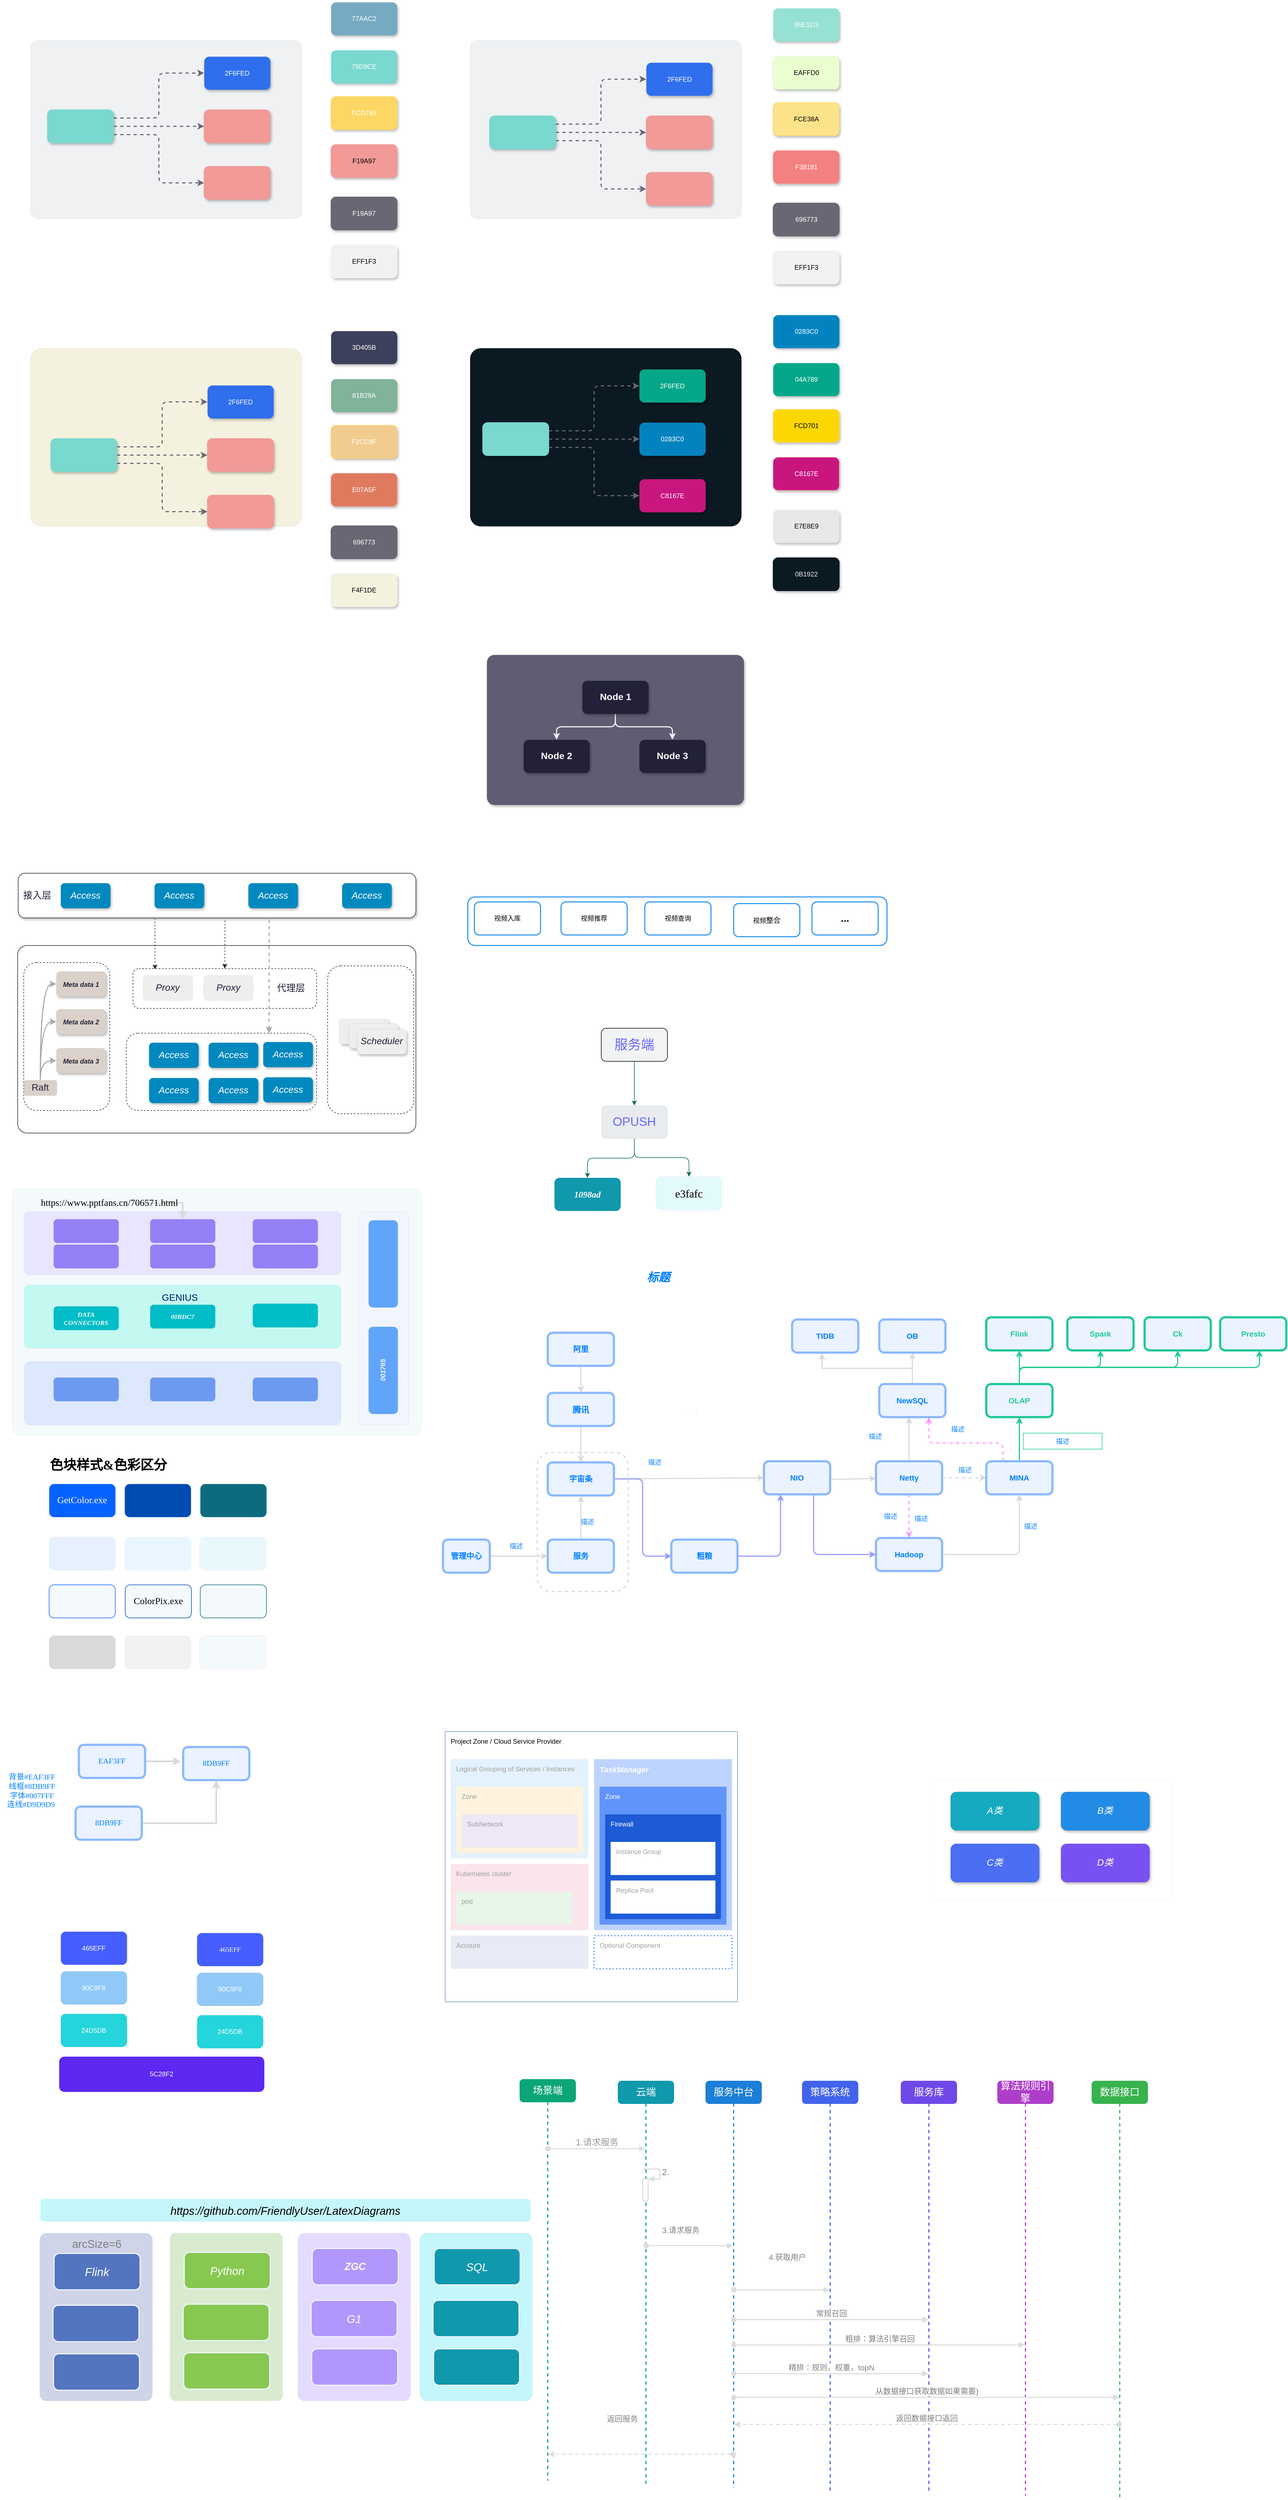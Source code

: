 <mxfile version="20.3.6" type="github">
  <diagram id="llJ7z0Gji51JeSnajiMM" name="第 1 页">
    <mxGraphModel dx="1422" dy="706" grid="0" gridSize="10" guides="1" tooltips="1" connect="1" arrows="1" fold="1" page="1" pageScale="1" pageWidth="827" pageHeight="1169" math="0" shadow="0">
      <root>
        <mxCell id="0" />
        <mxCell id="1" parent="0" />
        <mxCell id="q62LZAC1qhZ32H_XYZBD-136" value="" style="rounded=1;whiteSpace=wrap;html=1;shadow=0;glass=0;sketch=0;fontSize=12;fontColor=#222138;strokeColor=#222138;strokeWidth=0;fillColor=#F4F9FC;arcSize=3;" parent="1" vertex="1">
          <mxGeometry x="46" y="2180" width="742" height="447" as="geometry" />
        </mxCell>
        <mxCell id="q62LZAC1qhZ32H_XYZBD-12" value="" style="rounded=1;whiteSpace=wrap;html=1;shadow=0;fillColor=#EFF1F3;strokeWidth=0;dashed=1;arcSize=4;" parent="1" vertex="1">
          <mxGeometry x="79" y="99" width="492" height="323" as="geometry" />
        </mxCell>
        <mxCell id="q62LZAC1qhZ32H_XYZBD-19" style="edgeStyle=orthogonalEdgeStyle;rounded=0;orthogonalLoop=1;jettySize=auto;html=1;exitX=1;exitY=0.5;exitDx=0;exitDy=0;fontColor=#FFFFFF;strokeWidth=2;strokeColor=#696773;dashed=1;" parent="1" source="q62LZAC1qhZ32H_XYZBD-1" target="q62LZAC1qhZ32H_XYZBD-16" edge="1">
          <mxGeometry relative="1" as="geometry" />
        </mxCell>
        <mxCell id="q62LZAC1qhZ32H_XYZBD-20" style="edgeStyle=orthogonalEdgeStyle;rounded=1;orthogonalLoop=1;jettySize=auto;html=1;exitX=1;exitY=0.75;exitDx=0;exitDy=0;entryX=0;entryY=0.5;entryDx=0;entryDy=0;fontColor=#FFFFFF;strokeColor=#696773;strokeWidth=2;dashed=1;" parent="1" source="q62LZAC1qhZ32H_XYZBD-1" target="q62LZAC1qhZ32H_XYZBD-18" edge="1">
          <mxGeometry relative="1" as="geometry" />
        </mxCell>
        <mxCell id="q62LZAC1qhZ32H_XYZBD-21" style="edgeStyle=orthogonalEdgeStyle;rounded=1;orthogonalLoop=1;jettySize=auto;html=1;exitX=1;exitY=0.25;exitDx=0;exitDy=0;entryX=0;entryY=0.5;entryDx=0;entryDy=0;fontColor=#FFFFFF;strokeColor=#696773;strokeWidth=2;dashed=1;" parent="1" source="q62LZAC1qhZ32H_XYZBD-1" target="q62LZAC1qhZ32H_XYZBD-15" edge="1">
          <mxGeometry relative="1" as="geometry" />
        </mxCell>
        <mxCell id="q62LZAC1qhZ32H_XYZBD-1" value="" style="rounded=1;whiteSpace=wrap;html=1;fillColor=#79D9CE;strokeColor=#79D9CE;shadow=1;" parent="1" vertex="1">
          <mxGeometry x="110" y="225" width="120" height="60" as="geometry" />
        </mxCell>
        <mxCell id="q62LZAC1qhZ32H_XYZBD-2" value="&lt;font color=&quot;#ffffff&quot;&gt;77AAC2&lt;/font&gt;" style="whiteSpace=wrap;html=1;rounded=1;fillColor=#77AAC2;shadow=1;strokeWidth=0;strokeColor=#77AAC2;" parent="1" vertex="1">
          <mxGeometry x="624" y="30" width="120" height="60" as="geometry" />
        </mxCell>
        <mxCell id="q62LZAC1qhZ32H_XYZBD-4" value="&lt;font color=&quot;#ffffff&quot;&gt;79D9CE&lt;/font&gt;" style="whiteSpace=wrap;html=1;rounded=1;fillColor=#79D9CE;strokeColor=#79D9CE;strokeWidth=0;shadow=1;" parent="1" vertex="1">
          <mxGeometry x="624" y="117" width="120" height="60" as="geometry" />
        </mxCell>
        <mxCell id="q62LZAC1qhZ32H_XYZBD-6" value="&lt;font color=&quot;#ffffff&quot;&gt;FCD765&lt;/font&gt;" style="whiteSpace=wrap;html=1;rounded=1;fillColor=#FCD765;strokeColor=#FCD765;shadow=1;" parent="1" vertex="1">
          <mxGeometry x="624" y="201" width="120" height="60" as="geometry" />
        </mxCell>
        <mxCell id="q62LZAC1qhZ32H_XYZBD-7" value="F19A97" style="whiteSpace=wrap;html=1;rounded=1;fillColor=#F19A97;strokeColor=#F19A97;shadow=1;glass=0;sketch=0;" parent="1" vertex="1">
          <mxGeometry x="624" y="288" width="120" height="60" as="geometry" />
        </mxCell>
        <mxCell id="q62LZAC1qhZ32H_XYZBD-8" value="&lt;font color=&quot;#ffffff&quot;&gt;F19A97&lt;/font&gt;" style="whiteSpace=wrap;html=1;rounded=1;fillColor=#696773;strokeColor=#696773;shadow=1;" parent="1" vertex="1">
          <mxGeometry x="624" y="383" width="120" height="60" as="geometry" />
        </mxCell>
        <mxCell id="q62LZAC1qhZ32H_XYZBD-9" value="EFF1F3" style="whiteSpace=wrap;html=1;rounded=1;fillColor=#EFF1F3;strokeColor=#EFF1F3;shadow=1;" parent="1" vertex="1">
          <mxGeometry x="624" y="470" width="120" height="60" as="geometry" />
        </mxCell>
        <mxCell id="q62LZAC1qhZ32H_XYZBD-15" value="&lt;font color=&quot;#ffffff&quot;&gt;2F6FED&lt;/font&gt;" style="whiteSpace=wrap;html=1;rounded=1;fillColor=#2F6FED;strokeColor=#F19A97;shadow=1;glass=0;sketch=0;strokeWidth=0;" parent="1" vertex="1">
          <mxGeometry x="394" y="128.5" width="120" height="60" as="geometry" />
        </mxCell>
        <mxCell id="q62LZAC1qhZ32H_XYZBD-16" value="" style="whiteSpace=wrap;html=1;fillColor=#F19A97;strokeColor=#F19A97;rounded=1;shadow=1;glass=0;sketch=0;" parent="1" vertex="1">
          <mxGeometry x="394" y="225" width="120" height="60" as="geometry" />
        </mxCell>
        <mxCell id="q62LZAC1qhZ32H_XYZBD-18" value="" style="whiteSpace=wrap;html=1;fillColor=#F19A97;strokeColor=#F19A97;rounded=1;shadow=1;glass=0;sketch=0;" parent="1" vertex="1">
          <mxGeometry x="394" y="327.5" width="120" height="60" as="geometry" />
        </mxCell>
        <mxCell id="q62LZAC1qhZ32H_XYZBD-24" value="Text" style="text;html=1;align=center;verticalAlign=middle;resizable=0;points=[];autosize=1;strokeColor=none;fillColor=none;fontColor=#FFFFFF;" parent="1" vertex="1">
          <mxGeometry x="488" y="558" width="40" height="20" as="geometry" />
        </mxCell>
        <mxCell id="q62LZAC1qhZ32H_XYZBD-25" value="" style="rounded=1;whiteSpace=wrap;html=1;shadow=0;fillColor=#F4F1DE;strokeWidth=0;dashed=1;arcSize=6;" parent="1" vertex="1">
          <mxGeometry x="79" y="657" width="492" height="323" as="geometry" />
        </mxCell>
        <mxCell id="q62LZAC1qhZ32H_XYZBD-26" style="edgeStyle=orthogonalEdgeStyle;rounded=0;orthogonalLoop=1;jettySize=auto;html=1;exitX=1;exitY=0.5;exitDx=0;exitDy=0;fontColor=#FFFFFF;strokeWidth=2;strokeColor=#696773;dashed=1;" parent="1" source="q62LZAC1qhZ32H_XYZBD-29" target="q62LZAC1qhZ32H_XYZBD-37" edge="1">
          <mxGeometry relative="1" as="geometry" />
        </mxCell>
        <mxCell id="q62LZAC1qhZ32H_XYZBD-27" style="edgeStyle=orthogonalEdgeStyle;rounded=1;orthogonalLoop=1;jettySize=auto;html=1;exitX=1;exitY=0.75;exitDx=0;exitDy=0;entryX=0;entryY=0.5;entryDx=0;entryDy=0;fontColor=#FFFFFF;strokeColor=#696773;strokeWidth=2;dashed=1;" parent="1" source="q62LZAC1qhZ32H_XYZBD-29" target="q62LZAC1qhZ32H_XYZBD-38" edge="1">
          <mxGeometry relative="1" as="geometry" />
        </mxCell>
        <mxCell id="q62LZAC1qhZ32H_XYZBD-28" style="edgeStyle=orthogonalEdgeStyle;rounded=1;orthogonalLoop=1;jettySize=auto;html=1;exitX=1;exitY=0.25;exitDx=0;exitDy=0;entryX=0;entryY=0.5;entryDx=0;entryDy=0;fontColor=#FFFFFF;strokeColor=#696773;strokeWidth=2;dashed=1;" parent="1" source="q62LZAC1qhZ32H_XYZBD-29" target="q62LZAC1qhZ32H_XYZBD-36" edge="1">
          <mxGeometry relative="1" as="geometry" />
        </mxCell>
        <mxCell id="q62LZAC1qhZ32H_XYZBD-29" value="" style="rounded=1;whiteSpace=wrap;html=1;fillColor=#79D9CE;strokeColor=#79D9CE;shadow=1;" parent="1" vertex="1">
          <mxGeometry x="116" y="821" width="120" height="60" as="geometry" />
        </mxCell>
        <mxCell id="q62LZAC1qhZ32H_XYZBD-30" value="&lt;font color=&quot;#ffffff&quot;&gt;3D405B&lt;/font&gt;" style="whiteSpace=wrap;html=1;rounded=1;fillColor=#3D405B;shadow=1;strokeWidth=0;strokeColor=#77AAC2;" parent="1" vertex="1">
          <mxGeometry x="624" y="626" width="120" height="60" as="geometry" />
        </mxCell>
        <mxCell id="q62LZAC1qhZ32H_XYZBD-31" value="&lt;font color=&quot;#ffffff&quot;&gt;81B29A&lt;/font&gt;" style="whiteSpace=wrap;html=1;rounded=1;fillColor=#81B29A;strokeColor=#79D9CE;strokeWidth=0;shadow=1;" parent="1" vertex="1">
          <mxGeometry x="624" y="713" width="120" height="60" as="geometry" />
        </mxCell>
        <mxCell id="q62LZAC1qhZ32H_XYZBD-32" value="&lt;font color=&quot;#ffffff&quot;&gt;F2CC8F&lt;/font&gt;" style="whiteSpace=wrap;html=1;rounded=1;fillColor=#F2CC8F;strokeColor=#FCD765;shadow=1;" parent="1" vertex="1">
          <mxGeometry x="624" y="797" width="120" height="60" as="geometry" />
        </mxCell>
        <mxCell id="q62LZAC1qhZ32H_XYZBD-33" value="&lt;font color=&quot;#ffffff&quot;&gt;E07A5F&lt;/font&gt;" style="whiteSpace=wrap;html=1;rounded=1;fillColor=#E07A5F;strokeColor=#F19A97;shadow=1;glass=0;sketch=0;" parent="1" vertex="1">
          <mxGeometry x="624" y="884" width="120" height="60" as="geometry" />
        </mxCell>
        <mxCell id="q62LZAC1qhZ32H_XYZBD-34" value="&lt;font color=&quot;#ffffff&quot;&gt;696773&lt;/font&gt;" style="whiteSpace=wrap;html=1;rounded=1;fillColor=#696773;strokeColor=#696773;shadow=1;" parent="1" vertex="1">
          <mxGeometry x="624" y="979" width="120" height="60" as="geometry" />
        </mxCell>
        <mxCell id="q62LZAC1qhZ32H_XYZBD-35" value="F4F1DE" style="whiteSpace=wrap;html=1;rounded=1;fillColor=#F4F1DE;strokeColor=#EFF1F3;shadow=1;" parent="1" vertex="1">
          <mxGeometry x="624" y="1066" width="120" height="60" as="geometry" />
        </mxCell>
        <mxCell id="q62LZAC1qhZ32H_XYZBD-36" value="&lt;font color=&quot;#ffffff&quot;&gt;2F6FED&lt;/font&gt;" style="whiteSpace=wrap;html=1;rounded=1;fillColor=#2F6FED;strokeColor=#F19A97;shadow=1;glass=0;sketch=0;strokeWidth=0;" parent="1" vertex="1">
          <mxGeometry x="400" y="724.5" width="120" height="60" as="geometry" />
        </mxCell>
        <mxCell id="q62LZAC1qhZ32H_XYZBD-37" value="" style="whiteSpace=wrap;html=1;fillColor=#F19A97;strokeColor=#F19A97;rounded=1;shadow=1;glass=0;sketch=0;" parent="1" vertex="1">
          <mxGeometry x="400" y="821" width="120" height="60" as="geometry" />
        </mxCell>
        <mxCell id="q62LZAC1qhZ32H_XYZBD-38" value="" style="whiteSpace=wrap;html=1;fillColor=#F19A97;strokeColor=#F19A97;rounded=1;shadow=1;glass=0;sketch=0;" parent="1" vertex="1">
          <mxGeometry x="400" y="923.5" width="120" height="60" as="geometry" />
        </mxCell>
        <mxCell id="q62LZAC1qhZ32H_XYZBD-39" value="" style="rounded=1;whiteSpace=wrap;html=1;shadow=0;fillColor=#0B1922;strokeWidth=0;dashed=1;arcSize=6;" parent="1" vertex="1">
          <mxGeometry x="876" y="657" width="492" height="323" as="geometry" />
        </mxCell>
        <mxCell id="q62LZAC1qhZ32H_XYZBD-40" style="edgeStyle=orthogonalEdgeStyle;rounded=0;orthogonalLoop=1;jettySize=auto;html=1;exitX=1;exitY=0.5;exitDx=0;exitDy=0;fontColor=#FFFFFF;strokeWidth=2;strokeColor=#696773;dashed=1;" parent="1" source="q62LZAC1qhZ32H_XYZBD-43" target="q62LZAC1qhZ32H_XYZBD-51" edge="1">
          <mxGeometry relative="1" as="geometry" />
        </mxCell>
        <mxCell id="q62LZAC1qhZ32H_XYZBD-41" style="edgeStyle=orthogonalEdgeStyle;rounded=1;orthogonalLoop=1;jettySize=auto;html=1;exitX=1;exitY=0.75;exitDx=0;exitDy=0;entryX=0;entryY=0.5;entryDx=0;entryDy=0;fontColor=#FFFFFF;strokeColor=#696773;strokeWidth=2;dashed=1;" parent="1" source="q62LZAC1qhZ32H_XYZBD-43" target="q62LZAC1qhZ32H_XYZBD-52" edge="1">
          <mxGeometry relative="1" as="geometry" />
        </mxCell>
        <mxCell id="q62LZAC1qhZ32H_XYZBD-42" style="edgeStyle=orthogonalEdgeStyle;rounded=1;orthogonalLoop=1;jettySize=auto;html=1;exitX=1;exitY=0.25;exitDx=0;exitDy=0;entryX=0;entryY=0.5;entryDx=0;entryDy=0;fontColor=#FFFFFF;strokeColor=#696773;strokeWidth=2;dashed=1;" parent="1" source="q62LZAC1qhZ32H_XYZBD-43" target="q62LZAC1qhZ32H_XYZBD-50" edge="1">
          <mxGeometry relative="1" as="geometry" />
        </mxCell>
        <mxCell id="q62LZAC1qhZ32H_XYZBD-43" value="" style="rounded=1;whiteSpace=wrap;html=1;fillColor=#79D9CE;strokeColor=#79D9CE;shadow=1;" parent="1" vertex="1">
          <mxGeometry x="899" y="792" width="120" height="60" as="geometry" />
        </mxCell>
        <mxCell id="q62LZAC1qhZ32H_XYZBD-44" value="&lt;font color=&quot;#ffffff&quot;&gt;0283C0&lt;/font&gt;" style="whiteSpace=wrap;html=1;rounded=1;fillColor=#0283C0;shadow=1;strokeWidth=0;strokeColor=#77AAC2;" parent="1" vertex="1">
          <mxGeometry x="1425.5" y="597" width="120" height="60" as="geometry" />
        </mxCell>
        <mxCell id="q62LZAC1qhZ32H_XYZBD-45" value="&lt;font color=&quot;#ffffff&quot;&gt;04A789&lt;/font&gt;" style="whiteSpace=wrap;html=1;rounded=1;fillColor=#04A789;strokeColor=#79D9CE;strokeWidth=0;shadow=1;" parent="1" vertex="1">
          <mxGeometry x="1425.5" y="684" width="120" height="60" as="geometry" />
        </mxCell>
        <mxCell id="q62LZAC1qhZ32H_XYZBD-46" value="FCD701" style="whiteSpace=wrap;html=1;rounded=1;fillColor=#FCD701;strokeColor=#FCD765;shadow=1;" parent="1" vertex="1">
          <mxGeometry x="1425.5" y="768" width="120" height="60" as="geometry" />
        </mxCell>
        <mxCell id="q62LZAC1qhZ32H_XYZBD-47" value="&lt;font color=&quot;#ffffff&quot;&gt;C8167E&lt;/font&gt;" style="whiteSpace=wrap;html=1;rounded=1;fillColor=#C8167E;strokeColor=#F19A97;shadow=1;glass=0;sketch=0;" parent="1" vertex="1">
          <mxGeometry x="1425.5" y="855" width="120" height="60" as="geometry" />
        </mxCell>
        <mxCell id="q62LZAC1qhZ32H_XYZBD-48" value="E7E8E9" style="whiteSpace=wrap;html=1;rounded=1;fillColor=#E7E8E9;strokeColor=#E7E8E9;shadow=1;strokeWidth=0;" parent="1" vertex="1">
          <mxGeometry x="1425.5" y="950" width="120" height="60" as="geometry" />
        </mxCell>
        <mxCell id="q62LZAC1qhZ32H_XYZBD-49" value="&lt;font color=&quot;#eff1f3&quot;&gt;0B1922&lt;/font&gt;" style="whiteSpace=wrap;html=1;rounded=1;fillColor=#0B1922;strokeColor=#0B1922;shadow=1;" parent="1" vertex="1">
          <mxGeometry x="1425.5" y="1037" width="120" height="60" as="geometry" />
        </mxCell>
        <mxCell id="q62LZAC1qhZ32H_XYZBD-50" value="&lt;font color=&quot;#ffffff&quot;&gt;2F6FED&lt;/font&gt;" style="whiteSpace=wrap;html=1;rounded=1;fillColor=#04A789;strokeColor=#F19A97;shadow=1;glass=0;sketch=0;strokeWidth=0;" parent="1" vertex="1">
          <mxGeometry x="1183" y="695.5" width="120" height="60" as="geometry" />
        </mxCell>
        <mxCell id="q62LZAC1qhZ32H_XYZBD-51" value="0283C0" style="whiteSpace=wrap;html=1;fillColor=#0283C0;strokeColor=#F19A97;rounded=1;shadow=1;glass=0;sketch=0;fontColor=#FFFFFF;strokeWidth=0;" parent="1" vertex="1">
          <mxGeometry x="1183" y="792" width="120" height="60" as="geometry" />
        </mxCell>
        <mxCell id="q62LZAC1qhZ32H_XYZBD-52" value="C8167E" style="whiteSpace=wrap;html=1;fillColor=#C8167E;strokeColor=#F19A97;rounded=1;shadow=1;glass=0;sketch=0;fontColor=#FFFFFF;strokeWidth=0;" parent="1" vertex="1">
          <mxGeometry x="1183" y="894.5" width="120" height="60" as="geometry" />
        </mxCell>
        <mxCell id="q62LZAC1qhZ32H_XYZBD-53" value="" style="rounded=1;whiteSpace=wrap;html=1;shadow=0;fillColor=#EFF1F3;strokeWidth=0;dashed=1;arcSize=4;" parent="1" vertex="1">
          <mxGeometry x="876" y="99" width="492" height="323" as="geometry" />
        </mxCell>
        <mxCell id="q62LZAC1qhZ32H_XYZBD-54" style="edgeStyle=orthogonalEdgeStyle;rounded=0;orthogonalLoop=1;jettySize=auto;html=1;exitX=1;exitY=0.5;exitDx=0;exitDy=0;fontColor=#FFFFFF;strokeWidth=2;strokeColor=#696773;dashed=1;" parent="1" source="q62LZAC1qhZ32H_XYZBD-57" target="q62LZAC1qhZ32H_XYZBD-65" edge="1">
          <mxGeometry relative="1" as="geometry" />
        </mxCell>
        <mxCell id="q62LZAC1qhZ32H_XYZBD-55" style="edgeStyle=orthogonalEdgeStyle;rounded=1;orthogonalLoop=1;jettySize=auto;html=1;exitX=1;exitY=0.75;exitDx=0;exitDy=0;entryX=0;entryY=0.5;entryDx=0;entryDy=0;fontColor=#FFFFFF;strokeColor=#696773;strokeWidth=2;dashed=1;" parent="1" source="q62LZAC1qhZ32H_XYZBD-57" target="q62LZAC1qhZ32H_XYZBD-66" edge="1">
          <mxGeometry relative="1" as="geometry" />
        </mxCell>
        <mxCell id="q62LZAC1qhZ32H_XYZBD-56" style="edgeStyle=orthogonalEdgeStyle;rounded=1;orthogonalLoop=1;jettySize=auto;html=1;exitX=1;exitY=0.25;exitDx=0;exitDy=0;entryX=0;entryY=0.5;entryDx=0;entryDy=0;fontColor=#FFFFFF;strokeColor=#696773;strokeWidth=2;dashed=1;" parent="1" source="q62LZAC1qhZ32H_XYZBD-57" target="q62LZAC1qhZ32H_XYZBD-64" edge="1">
          <mxGeometry relative="1" as="geometry" />
        </mxCell>
        <mxCell id="q62LZAC1qhZ32H_XYZBD-57" value="" style="rounded=1;whiteSpace=wrap;html=1;fillColor=#79D9CE;strokeColor=#79D9CE;shadow=1;" parent="1" vertex="1">
          <mxGeometry x="911.5" y="236" width="120" height="60" as="geometry" />
        </mxCell>
        <mxCell id="q62LZAC1qhZ32H_XYZBD-58" value="&lt;font color=&quot;#ffffff&quot;&gt;95E1D3&lt;/font&gt;" style="whiteSpace=wrap;html=1;rounded=1;fillColor=#95e1d3;shadow=1;strokeWidth=0;strokeColor=#77AAC2;" parent="1" vertex="1">
          <mxGeometry x="1425.5" y="41" width="120" height="60" as="geometry" />
        </mxCell>
        <mxCell id="q62LZAC1qhZ32H_XYZBD-59" value="EAFFD0" style="whiteSpace=wrap;html=1;rounded=1;fillColor=#EAFFD0;strokeColor=#000000;strokeWidth=0;shadow=1;" parent="1" vertex="1">
          <mxGeometry x="1425.5" y="128" width="120" height="60" as="geometry" />
        </mxCell>
        <mxCell id="q62LZAC1qhZ32H_XYZBD-60" value="FCE38A" style="whiteSpace=wrap;html=1;rounded=1;fillColor=#FCE38A;strokeColor=#FCD765;shadow=1;" parent="1" vertex="1">
          <mxGeometry x="1425.5" y="212" width="120" height="60" as="geometry" />
        </mxCell>
        <mxCell id="q62LZAC1qhZ32H_XYZBD-61" value="&lt;font color=&quot;#ffffff&quot;&gt;F38181&lt;/font&gt;" style="whiteSpace=wrap;html=1;rounded=1;fillColor=#F38181;strokeColor=#F19A97;shadow=1;glass=0;sketch=0;" parent="1" vertex="1">
          <mxGeometry x="1425.5" y="299" width="120" height="60" as="geometry" />
        </mxCell>
        <mxCell id="q62LZAC1qhZ32H_XYZBD-62" value="&lt;font color=&quot;#ffffff&quot;&gt;696773&lt;/font&gt;" style="whiteSpace=wrap;html=1;rounded=1;fillColor=#696773;strokeColor=#696773;shadow=1;" parent="1" vertex="1">
          <mxGeometry x="1425.5" y="394" width="120" height="60" as="geometry" />
        </mxCell>
        <mxCell id="q62LZAC1qhZ32H_XYZBD-63" value="EFF1F3" style="whiteSpace=wrap;html=1;rounded=1;fillColor=#EFF1F3;strokeColor=#EFF1F3;shadow=1;" parent="1" vertex="1">
          <mxGeometry x="1425.5" y="481" width="120" height="60" as="geometry" />
        </mxCell>
        <mxCell id="q62LZAC1qhZ32H_XYZBD-64" value="&lt;font color=&quot;#ffffff&quot;&gt;2F6FED&lt;/font&gt;" style="whiteSpace=wrap;html=1;rounded=1;fillColor=#2F6FED;strokeColor=#F19A97;shadow=1;glass=0;sketch=0;strokeWidth=0;" parent="1" vertex="1">
          <mxGeometry x="1195.5" y="139.5" width="120" height="60" as="geometry" />
        </mxCell>
        <mxCell id="q62LZAC1qhZ32H_XYZBD-65" value="" style="whiteSpace=wrap;html=1;fillColor=#F19A97;strokeColor=#F19A97;rounded=1;shadow=1;glass=0;sketch=0;" parent="1" vertex="1">
          <mxGeometry x="1195.5" y="236" width="120" height="60" as="geometry" />
        </mxCell>
        <mxCell id="q62LZAC1qhZ32H_XYZBD-66" value="" style="whiteSpace=wrap;html=1;fillColor=#F19A97;strokeColor=#F19A97;rounded=1;shadow=1;glass=0;sketch=0;" parent="1" vertex="1">
          <mxGeometry x="1195.5" y="338.5" width="120" height="60" as="geometry" />
        </mxCell>
        <mxCell id="q62LZAC1qhZ32H_XYZBD-67" value="" style="rounded=1;whiteSpace=wrap;html=1;shadow=1;glass=0;dashed=1;sketch=0;fontColor=#FFFFFF;strokeColor=#0B1922;strokeWidth=0;fillColor=#5F5D72;arcSize=5;" parent="1" vertex="1">
          <mxGeometry x="906.5" y="1213" width="466" height="272" as="geometry" />
        </mxCell>
        <mxCell id="q62LZAC1qhZ32H_XYZBD-70" value="" style="rounded=1;orthogonalLoop=1;jettySize=auto;html=1;fontColor=#FFFFFF;strokeColor=#EFF1F3;strokeWidth=2;edgeStyle=orthogonalEdgeStyle;" parent="1" source="q62LZAC1qhZ32H_XYZBD-68" target="q62LZAC1qhZ32H_XYZBD-69" edge="1">
          <mxGeometry relative="1" as="geometry" />
        </mxCell>
        <mxCell id="q62LZAC1qhZ32H_XYZBD-72" value="" style="edgeStyle=orthogonalEdgeStyle;rounded=1;orthogonalLoop=1;jettySize=auto;html=1;fontColor=#FFFFFF;strokeColor=#EFF1F3;strokeWidth=2;" parent="1" source="q62LZAC1qhZ32H_XYZBD-68" target="q62LZAC1qhZ32H_XYZBD-71" edge="1">
          <mxGeometry relative="1" as="geometry" />
        </mxCell>
        <mxCell id="q62LZAC1qhZ32H_XYZBD-68" value="&lt;b&gt;&lt;font style=&quot;font-size: 17px;&quot;&gt;Node 1&lt;/font&gt;&lt;/b&gt;" style="rounded=1;whiteSpace=wrap;html=1;shadow=1;glass=0;dashed=1;sketch=0;fontColor=#FFFFFF;strokeColor=#0B1922;strokeWidth=0;fillColor=#222138;" parent="1" vertex="1">
          <mxGeometry x="1079.5" y="1260" width="120" height="60" as="geometry" />
        </mxCell>
        <mxCell id="q62LZAC1qhZ32H_XYZBD-69" value="&lt;b&gt;&lt;font style=&quot;font-size: 17px;&quot;&gt;Node 2&lt;/font&gt;&lt;/b&gt;" style="whiteSpace=wrap;html=1;fillColor=#222138;strokeColor=#0B1922;fontColor=#FFFFFF;rounded=1;shadow=1;glass=0;dashed=1;sketch=0;strokeWidth=0;" parent="1" vertex="1">
          <mxGeometry x="973" y="1367" width="120" height="60" as="geometry" />
        </mxCell>
        <mxCell id="q62LZAC1qhZ32H_XYZBD-71" value="&lt;b&gt;&lt;font style=&quot;font-size: 17px;&quot;&gt;Node 3&lt;/font&gt;&lt;/b&gt;" style="whiteSpace=wrap;html=1;fillColor=#222138;strokeColor=#0B1922;fontColor=#FFFFFF;rounded=1;shadow=1;glass=0;dashed=1;sketch=0;strokeWidth=0;" parent="1" vertex="1">
          <mxGeometry x="1183" y="1367" width="120" height="60" as="geometry" />
        </mxCell>
        <mxCell id="q62LZAC1qhZ32H_XYZBD-73" value="" style="rounded=1;whiteSpace=wrap;html=1;shadow=1;glass=0;sketch=0;fontSize=17;fontColor=#FFFFFF;strokeColor=#222138;strokeWidth=1;fillColor=#FFFFFF;" parent="1" vertex="1">
          <mxGeometry x="57" y="1609" width="721" height="81" as="geometry" />
        </mxCell>
        <mxCell id="q62LZAC1qhZ32H_XYZBD-74" value="Access" style="rounded=1;whiteSpace=wrap;html=1;shadow=1;glass=0;dashed=1;sketch=0;fontSize=17;fontColor=#FFFFFF;strokeColor=#0B1922;strokeWidth=0;fillColor=#0089BE;fontStyle=2" parent="1" vertex="1">
          <mxGeometry x="134" y="1626.75" width="90" height="45.5" as="geometry" />
        </mxCell>
        <mxCell id="q62LZAC1qhZ32H_XYZBD-75" value="&lt;font color=&quot;#222138&quot;&gt;接入层&lt;/font&gt;" style="text;html=1;strokeColor=none;fillColor=none;align=center;verticalAlign=middle;whiteSpace=wrap;rounded=0;shadow=1;glass=0;sketch=0;fontSize=17;fontColor=#FFFFFF;" parent="1" vertex="1">
          <mxGeometry x="61" y="1631.5" width="61" height="36" as="geometry" />
        </mxCell>
        <mxCell id="q62LZAC1qhZ32H_XYZBD-76" value="Access" style="rounded=1;whiteSpace=wrap;html=1;shadow=1;glass=0;dashed=1;sketch=0;fontSize=17;fontColor=#FFFFFF;strokeColor=#0B1922;strokeWidth=0;fillColor=#0089BE;fontStyle=2" parent="1" vertex="1">
          <mxGeometry x="304" y="1626.75" width="90" height="45.5" as="geometry" />
        </mxCell>
        <mxCell id="q62LZAC1qhZ32H_XYZBD-78" value="Access" style="rounded=1;whiteSpace=wrap;html=1;shadow=1;glass=0;dashed=1;sketch=0;fontSize=17;fontColor=#FFFFFF;strokeColor=#0B1922;strokeWidth=0;fillColor=#0089BE;fontStyle=2" parent="1" vertex="1">
          <mxGeometry x="474" y="1626.75" width="90" height="45.5" as="geometry" />
        </mxCell>
        <mxCell id="q62LZAC1qhZ32H_XYZBD-80" value="Access" style="rounded=1;whiteSpace=wrap;html=1;shadow=1;glass=0;dashed=1;sketch=0;fontSize=17;fontColor=#FFFFFF;strokeColor=#0B1922;strokeWidth=0;fillColor=#0089BE;fontStyle=2" parent="1" vertex="1">
          <mxGeometry x="644" y="1626.75" width="90" height="45.5" as="geometry" />
        </mxCell>
        <mxCell id="q62LZAC1qhZ32H_XYZBD-82" value="" style="rounded=1;whiteSpace=wrap;html=1;shadow=0;glass=0;sketch=0;fontSize=17;fontColor=#FFFFFF;strokeColor=#222138;strokeWidth=1;fillColor=#FFFFFF;arcSize=5;" parent="1" vertex="1">
          <mxGeometry x="56" y="1740" width="722" height="340" as="geometry" />
        </mxCell>
        <mxCell id="q62LZAC1qhZ32H_XYZBD-83" value="" style="rounded=1;whiteSpace=wrap;html=1;shadow=0;glass=0;sketch=0;fontSize=17;fontColor=#FFFFFF;strokeColor=#222138;strokeWidth=1;fillColor=#FFFFFF;dashed=1;" parent="1" vertex="1">
          <mxGeometry x="67" y="1771" width="156" height="268" as="geometry" />
        </mxCell>
        <mxCell id="q62LZAC1qhZ32H_XYZBD-123" style="rounded=0;orthogonalLoop=1;jettySize=auto;html=1;exitX=0.12;exitY=0.023;exitDx=0;exitDy=0;fontSize=12;fontColor=#222138;strokeColor=#222138;strokeWidth=1;endArrow=none;endFill=0;startArrow=classic;startFill=1;entryX=0.344;entryY=1.014;entryDx=0;entryDy=0;entryPerimeter=0;exitPerimeter=0;dashed=1;" parent="1" source="q62LZAC1qhZ32H_XYZBD-84" target="q62LZAC1qhZ32H_XYZBD-73" edge="1">
          <mxGeometry relative="1" as="geometry">
            <mxPoint x="348.333" y="1694.5" as="targetPoint" />
          </mxGeometry>
        </mxCell>
        <mxCell id="q62LZAC1qhZ32H_XYZBD-124" style="edgeStyle=none;rounded=0;orthogonalLoop=1;jettySize=auto;html=1;exitX=0.5;exitY=0;exitDx=0;exitDy=0;entryX=0.52;entryY=1.014;entryDx=0;entryDy=0;entryPerimeter=0;fontSize=12;fontColor=#222138;strokeColor=#222138;strokeWidth=1;endArrow=none;endFill=0;startArrow=classic;startFill=1;dashed=1;" parent="1" source="q62LZAC1qhZ32H_XYZBD-84" target="q62LZAC1qhZ32H_XYZBD-73" edge="1">
          <mxGeometry relative="1" as="geometry" />
        </mxCell>
        <mxCell id="q62LZAC1qhZ32H_XYZBD-84" value="" style="rounded=1;whiteSpace=wrap;html=1;shadow=0;glass=0;sketch=0;fontSize=17;fontColor=#FFFFFF;strokeColor=#222138;strokeWidth=1;fillColor=#FFFFFF;dashed=1;" parent="1" vertex="1">
          <mxGeometry x="265" y="1782" width="333" height="72" as="geometry" />
        </mxCell>
        <mxCell id="q62LZAC1qhZ32H_XYZBD-125" style="edgeStyle=none;rounded=0;orthogonalLoop=1;jettySize=auto;html=1;exitX=0.75;exitY=0;exitDx=0;exitDy=0;fontSize=12;fontColor=#222138;strokeColor=#A9A9A9;strokeWidth=2;dashed=1;endArrow=none;endFill=0;startArrow=classic;startFill=1;" parent="1" source="q62LZAC1qhZ32H_XYZBD-85" edge="1">
          <mxGeometry relative="1" as="geometry">
            <mxPoint x="512" y="1692" as="targetPoint" />
          </mxGeometry>
        </mxCell>
        <mxCell id="q62LZAC1qhZ32H_XYZBD-85" value="" style="rounded=1;whiteSpace=wrap;html=1;shadow=0;glass=0;sketch=0;fontSize=17;fontColor=#FFFFFF;strokeColor=#222138;strokeWidth=1;fillColor=#FFFFFF;dashed=1;" parent="1" vertex="1">
          <mxGeometry x="253" y="1899" width="345" height="140" as="geometry" />
        </mxCell>
        <mxCell id="q62LZAC1qhZ32H_XYZBD-88" value="Access" style="rounded=1;whiteSpace=wrap;html=1;shadow=1;glass=0;dashed=1;sketch=0;fontSize=17;fontColor=#FFFFFF;strokeColor=#0B1922;strokeWidth=0;fillColor=#0089BE;fontStyle=2" parent="1" vertex="1">
          <mxGeometry x="294" y="1916" width="90" height="45.5" as="geometry" />
        </mxCell>
        <mxCell id="q62LZAC1qhZ32H_XYZBD-89" value="Access" style="rounded=1;whiteSpace=wrap;html=1;shadow=1;glass=0;dashed=1;sketch=0;fontSize=17;fontColor=#FFFFFF;strokeColor=#0B1922;strokeWidth=0;fillColor=#0089BE;fontStyle=2" parent="1" vertex="1">
          <mxGeometry x="294" y="1980" width="90" height="45.5" as="geometry" />
        </mxCell>
        <mxCell id="q62LZAC1qhZ32H_XYZBD-91" value="Access" style="rounded=1;whiteSpace=wrap;html=1;shadow=1;glass=0;dashed=1;sketch=0;fontSize=17;fontColor=#FFFFFF;strokeColor=#0B1922;strokeWidth=0;fillColor=#0089BE;fontStyle=2" parent="1" vertex="1">
          <mxGeometry x="402" y="1916" width="90" height="45.5" as="geometry" />
        </mxCell>
        <mxCell id="q62LZAC1qhZ32H_XYZBD-92" value="Access" style="rounded=1;whiteSpace=wrap;html=1;shadow=1;glass=0;dashed=1;sketch=0;fontSize=17;fontColor=#FFFFFF;strokeColor=#0B1922;strokeWidth=0;fillColor=#0089BE;fontStyle=2" parent="1" vertex="1">
          <mxGeometry x="402" y="1980" width="90" height="45.5" as="geometry" />
        </mxCell>
        <mxCell id="q62LZAC1qhZ32H_XYZBD-93" value="Access" style="rounded=1;whiteSpace=wrap;html=1;shadow=1;glass=0;dashed=1;sketch=0;fontSize=17;fontColor=#FFFFFF;strokeColor=#0B1922;strokeWidth=0;fillColor=#0089BE;fontStyle=2" parent="1" vertex="1">
          <mxGeometry x="501" y="1914.75" width="90" height="45.5" as="geometry" />
        </mxCell>
        <mxCell id="q62LZAC1qhZ32H_XYZBD-94" value="Access" style="rounded=1;whiteSpace=wrap;html=1;shadow=1;glass=0;dashed=1;sketch=0;fontSize=17;fontColor=#FFFFFF;strokeColor=#0B1922;strokeWidth=0;fillColor=#0089BE;fontStyle=2" parent="1" vertex="1">
          <mxGeometry x="501" y="1978.75" width="90" height="45.5" as="geometry" />
        </mxCell>
        <mxCell id="q62LZAC1qhZ32H_XYZBD-95" value="Proxy" style="rounded=1;whiteSpace=wrap;html=1;shadow=0;glass=0;sketch=0;fontSize=17;fontColor=#222138;strokeColor=#0B1922;strokeWidth=0;fillColor=#EEEEEE;fontStyle=2" parent="1" vertex="1">
          <mxGeometry x="283" y="1794" width="90" height="45.5" as="geometry" />
        </mxCell>
        <mxCell id="q62LZAC1qhZ32H_XYZBD-96" value="Proxy" style="rounded=1;whiteSpace=wrap;html=1;shadow=0;glass=0;sketch=0;fontSize=17;fontColor=#222138;strokeColor=#0B1922;strokeWidth=0;fillColor=#EEEEEE;fontStyle=2" parent="1" vertex="1">
          <mxGeometry x="393" y="1794" width="90" height="45.5" as="geometry" />
        </mxCell>
        <mxCell id="q62LZAC1qhZ32H_XYZBD-97" value="&lt;font color=&quot;#222138&quot;&gt;代理层&lt;/font&gt;" style="text;html=1;strokeColor=none;fillColor=none;align=center;verticalAlign=middle;whiteSpace=wrap;rounded=0;shadow=1;glass=0;sketch=0;fontSize=17;fontColor=#FFFFFF;" parent="1" vertex="1">
          <mxGeometry x="521" y="1800" width="61" height="36" as="geometry" />
        </mxCell>
        <mxCell id="q62LZAC1qhZ32H_XYZBD-99" value="&lt;b style=&quot;font-size: 12px;&quot;&gt;Meta data 1&lt;/b&gt;" style="rounded=1;whiteSpace=wrap;html=1;shadow=1;glass=0;dashed=1;sketch=0;fontSize=17;fontColor=#222138;strokeColor=#0B1922;strokeWidth=0;fillColor=#DAD2CA;fontStyle=2" parent="1" vertex="1">
          <mxGeometry x="126" y="1787" width="90" height="45.5" as="geometry" />
        </mxCell>
        <mxCell id="q62LZAC1qhZ32H_XYZBD-100" value="&lt;b style=&quot;font-size: 12px;&quot;&gt;Meta data 2&lt;/b&gt;" style="rounded=1;whiteSpace=wrap;html=1;shadow=1;glass=0;dashed=1;sketch=0;fontSize=17;fontColor=#222138;strokeColor=#0B1922;strokeWidth=0;fillColor=#DAD2CA;fontStyle=2" parent="1" vertex="1">
          <mxGeometry x="126" y="1855.5" width="90" height="45.5" as="geometry" />
        </mxCell>
        <mxCell id="q62LZAC1qhZ32H_XYZBD-102" value="&lt;font style=&quot;font-size: 12px;&quot;&gt;&lt;b&gt;Meta data 3&lt;/b&gt;&lt;/font&gt;" style="rounded=1;whiteSpace=wrap;html=1;shadow=1;glass=0;dashed=1;sketch=0;fontSize=17;fontColor=#222138;strokeColor=#0B1922;strokeWidth=0;fillColor=#DAD2CA;fontStyle=2" parent="1" vertex="1">
          <mxGeometry x="126" y="1926" width="90" height="45.5" as="geometry" />
        </mxCell>
        <mxCell id="q62LZAC1qhZ32H_XYZBD-112" style="rounded=0;orthogonalLoop=1;jettySize=auto;html=1;exitX=0.5;exitY=0;exitDx=0;exitDy=0;fontSize=17;fontColor=#222138;strokeColor=#A9A9A9;strokeWidth=2;entryX=0;entryY=0.5;entryDx=0;entryDy=0;edgeStyle=orthogonalEdgeStyle;curved=1;" parent="1" source="q62LZAC1qhZ32H_XYZBD-111" target="q62LZAC1qhZ32H_XYZBD-102" edge="1">
          <mxGeometry relative="1" as="geometry" />
        </mxCell>
        <mxCell id="q62LZAC1qhZ32H_XYZBD-113" style="rounded=0;orthogonalLoop=1;jettySize=auto;html=1;exitX=0.5;exitY=0;exitDx=0;exitDy=0;entryX=0;entryY=0.5;entryDx=0;entryDy=0;fontSize=17;fontColor=#222138;strokeColor=#A9A9A9;strokeWidth=2;edgeStyle=orthogonalEdgeStyle;curved=1;" parent="1" source="q62LZAC1qhZ32H_XYZBD-111" target="q62LZAC1qhZ32H_XYZBD-100" edge="1">
          <mxGeometry relative="1" as="geometry" />
        </mxCell>
        <mxCell id="q62LZAC1qhZ32H_XYZBD-114" style="rounded=0;orthogonalLoop=1;jettySize=auto;html=1;exitX=0.5;exitY=0;exitDx=0;exitDy=0;entryX=0;entryY=0.5;entryDx=0;entryDy=0;fontSize=17;fontColor=#222138;strokeColor=#A9A9A9;strokeWidth=2;edgeStyle=orthogonalEdgeStyle;curved=1;" parent="1" source="q62LZAC1qhZ32H_XYZBD-111" target="q62LZAC1qhZ32H_XYZBD-99" edge="1">
          <mxGeometry relative="1" as="geometry" />
        </mxCell>
        <mxCell id="q62LZAC1qhZ32H_XYZBD-111" value="Raft" style="rounded=1;whiteSpace=wrap;html=1;shadow=0;glass=0;sketch=0;fontSize=17;fontColor=#222138;strokeColor=#222138;strokeWidth=0;fillColor=#DAD2CA;" parent="1" vertex="1">
          <mxGeometry x="67" y="1984" width="60" height="28" as="geometry" />
        </mxCell>
        <mxCell id="q62LZAC1qhZ32H_XYZBD-115" value="" style="rounded=1;whiteSpace=wrap;html=1;shadow=0;glass=0;sketch=0;fontSize=17;fontColor=#FFFFFF;strokeColor=#222138;strokeWidth=1;fillColor=#FFFFFF;dashed=1;" parent="1" vertex="1">
          <mxGeometry x="618" y="1777" width="156" height="268" as="geometry" />
        </mxCell>
        <mxCell id="q62LZAC1qhZ32H_XYZBD-117" value="Access" style="rounded=1;whiteSpace=wrap;html=1;shadow=1;glass=0;dashed=1;sketch=0;fontSize=17;fontColor=#222138;strokeColor=#0B1922;strokeWidth=0;fillColor=#EEEEEE;fontStyle=2" parent="1" vertex="1">
          <mxGeometry x="639" y="1873" width="90" height="45.5" as="geometry" />
        </mxCell>
        <mxCell id="q62LZAC1qhZ32H_XYZBD-118" value="Access" style="rounded=1;whiteSpace=wrap;html=1;shadow=1;glass=0;dashed=1;sketch=0;fontSize=17;fontColor=#222138;strokeColor=#0B1922;strokeWidth=0;fillColor=#EEEEEE;fontStyle=2" parent="1" vertex="1">
          <mxGeometry x="656" y="1881" width="90" height="45.5" as="geometry" />
        </mxCell>
        <mxCell id="q62LZAC1qhZ32H_XYZBD-119" value="Scheduler" style="rounded=1;whiteSpace=wrap;html=1;shadow=1;glass=0;dashed=1;sketch=0;fontSize=17;fontColor=#222138;strokeColor=#0B1922;strokeWidth=0;fillColor=#EEEEEE;fontStyle=2" parent="1" vertex="1">
          <mxGeometry x="671" y="1891.5" width="90" height="45.5" as="geometry" />
        </mxCell>
        <mxCell id="q62LZAC1qhZ32H_XYZBD-126" value="" style="rounded=1;whiteSpace=wrap;html=1;shadow=0;glass=0;sketch=0;fontSize=12;fontColor=#222138;strokeColor=#222138;strokeWidth=0;fillColor=#E8E6FF;arcSize=8;" parent="1" vertex="1">
          <mxGeometry x="68" y="2222" width="574" height="115" as="geometry" />
        </mxCell>
        <mxCell id="q62LZAC1qhZ32H_XYZBD-127" value="" style="rounded=1;whiteSpace=wrap;html=1;shadow=0;glass=0;sketch=0;fontSize=12;fontColor=#222138;strokeColor=#222138;strokeWidth=0;fillColor=#9581F7;" parent="1" vertex="1">
          <mxGeometry x="121" y="2236" width="118" height="43" as="geometry" />
        </mxCell>
        <mxCell id="q62LZAC1qhZ32H_XYZBD-130" value="" style="rounded=1;whiteSpace=wrap;html=1;shadow=0;glass=0;sketch=0;fontSize=12;fontColor=#222138;strokeColor=#222138;strokeWidth=0;fillColor=#9581F7;" parent="1" vertex="1">
          <mxGeometry x="121" y="2282" width="118" height="43" as="geometry" />
        </mxCell>
        <mxCell id="q62LZAC1qhZ32H_XYZBD-131" value="" style="rounded=1;whiteSpace=wrap;html=1;shadow=0;glass=0;sketch=0;fontSize=12;fontColor=#222138;strokeColor=#222138;strokeWidth=0;fillColor=#9581F7;" parent="1" vertex="1">
          <mxGeometry x="296" y="2236" width="118" height="43" as="geometry" />
        </mxCell>
        <mxCell id="q62LZAC1qhZ32H_XYZBD-132" value="" style="rounded=1;whiteSpace=wrap;html=1;shadow=0;glass=0;sketch=0;fontSize=12;fontColor=#222138;strokeColor=#222138;strokeWidth=0;fillColor=#9581F7;" parent="1" vertex="1">
          <mxGeometry x="296" y="2282" width="118" height="43" as="geometry" />
        </mxCell>
        <mxCell id="q62LZAC1qhZ32H_XYZBD-133" value="" style="rounded=1;whiteSpace=wrap;html=1;shadow=0;glass=0;sketch=0;fontSize=12;fontColor=#222138;strokeColor=#222138;strokeWidth=0;fillColor=#9581F7;" parent="1" vertex="1">
          <mxGeometry x="482" y="2236" width="118" height="43" as="geometry" />
        </mxCell>
        <mxCell id="q62LZAC1qhZ32H_XYZBD-134" value="" style="rounded=1;whiteSpace=wrap;html=1;shadow=0;glass=0;sketch=0;fontSize=12;fontColor=#222138;strokeColor=#222138;strokeWidth=0;fillColor=#9581F7;" parent="1" vertex="1">
          <mxGeometry x="482" y="2282" width="118" height="43" as="geometry" />
        </mxCell>
        <mxCell id="q62LZAC1qhZ32H_XYZBD-145" value="" style="rounded=1;whiteSpace=wrap;html=1;shadow=0;glass=0;sketch=0;fontSize=12;fontColor=#222138;strokeColor=#222138;strokeWidth=0;fillColor=#C3F9F1;arcSize=8;" parent="1" vertex="1">
          <mxGeometry x="68" y="2355" width="574" height="115" as="geometry" />
        </mxCell>
        <mxCell id="q62LZAC1qhZ32H_XYZBD-146" value="&lt;span&gt;&lt;font face=&quot;Comic Sans MS&quot; color=&quot;#f4f9fc&quot;&gt;DATA &lt;br&gt;CONNECTORS&lt;/font&gt;&lt;/span&gt;" style="rounded=1;whiteSpace=wrap;html=1;shadow=0;glass=0;sketch=0;fontSize=12;fontColor=#222138;strokeColor=#222138;strokeWidth=0;fillColor=#00BDC7;fontStyle=3" parent="1" vertex="1">
          <mxGeometry x="121" y="2394" width="118" height="43" as="geometry" />
        </mxCell>
        <mxCell id="q62LZAC1qhZ32H_XYZBD-147" value="&lt;b&gt;&lt;font face=&quot;Comic Sans MS&quot; color=&quot;#f4f9fc&quot;&gt;&lt;i style=&quot;&quot;&gt;00BDC7&lt;/i&gt;&lt;/font&gt;&lt;/b&gt;" style="rounded=1;whiteSpace=wrap;html=1;shadow=0;glass=0;sketch=0;fontSize=12;fontColor=#222138;strokeColor=#222138;strokeWidth=0;fillColor=#00BDC7;" parent="1" vertex="1">
          <mxGeometry x="296" y="2391" width="118" height="43" as="geometry" />
        </mxCell>
        <mxCell id="q62LZAC1qhZ32H_XYZBD-149" value="" style="rounded=1;whiteSpace=wrap;html=1;shadow=0;glass=0;sketch=0;fontSize=12;fontColor=#222138;strokeColor=#222138;strokeWidth=0;fillColor=#00BDC7;" parent="1" vertex="1">
          <mxGeometry x="482" y="2389" width="118" height="43" as="geometry" />
        </mxCell>
        <mxCell id="q62LZAC1qhZ32H_XYZBD-151" value="" style="rounded=1;whiteSpace=wrap;html=1;shadow=0;glass=0;sketch=0;fontSize=12;fontColor=#222138;strokeColor=#222138;strokeWidth=0;fillColor=#DDE8FD;arcSize=8;" parent="1" vertex="1">
          <mxGeometry x="68" y="2494" width="574" height="115" as="geometry" />
        </mxCell>
        <mxCell id="q62LZAC1qhZ32H_XYZBD-152" value="" style="rounded=1;whiteSpace=wrap;html=1;shadow=0;glass=0;sketch=0;fontSize=12;fontColor=#222138;strokeColor=#222138;strokeWidth=0;fillColor=#6D9AF1;" parent="1" vertex="1">
          <mxGeometry x="121" y="2523" width="118" height="43" as="geometry" />
        </mxCell>
        <mxCell id="q62LZAC1qhZ32H_XYZBD-153" value="" style="rounded=1;whiteSpace=wrap;html=1;shadow=0;glass=0;sketch=0;fontSize=12;fontColor=#222138;strokeColor=#222138;strokeWidth=0;fillColor=#6D9AF1;" parent="1" vertex="1">
          <mxGeometry x="296" y="2523" width="118" height="43" as="geometry" />
        </mxCell>
        <mxCell id="q62LZAC1qhZ32H_XYZBD-155" value="" style="rounded=1;whiteSpace=wrap;html=1;shadow=0;glass=0;sketch=0;fontSize=12;fontColor=#222138;strokeColor=#222138;strokeWidth=0;fillColor=#6D9AF1;" parent="1" vertex="1">
          <mxGeometry x="482" y="2523" width="118" height="43" as="geometry" />
        </mxCell>
        <mxCell id="q62LZAC1qhZ32H_XYZBD-158" value="" style="rounded=1;whiteSpace=wrap;html=1;shadow=0;glass=0;sketch=0;fontSize=12;fontColor=#222138;strokeColor=#222138;strokeWidth=0;fillColor=#F0F5FF;arcSize=8;" parent="1" vertex="1">
          <mxGeometry x="673" y="2223" width="92" height="386" as="geometry" />
        </mxCell>
        <mxCell id="q62LZAC1qhZ32H_XYZBD-159" value="" style="rounded=1;whiteSpace=wrap;html=1;shadow=0;glass=0;sketch=0;fontSize=12;fontColor=#222138;strokeColor=#222138;strokeWidth=0;fillColor=#60A5FA;" parent="1" vertex="1">
          <mxGeometry x="692" y="2238" width="53" height="158" as="geometry" />
        </mxCell>
        <mxCell id="q62LZAC1qhZ32H_XYZBD-160" value="&lt;font color=&quot;#f4f9fc&quot;&gt;&lt;b&gt;&lt;i&gt;001765&lt;/i&gt;&lt;/b&gt;&lt;/font&gt;" style="rounded=1;whiteSpace=wrap;html=1;shadow=0;glass=0;sketch=0;fontSize=12;fontColor=#222138;strokeColor=#222138;strokeWidth=0;fillColor=#60A5FA;direction=west;horizontal=0;" parent="1" vertex="1">
          <mxGeometry x="692" y="2431" width="53" height="158" as="geometry" />
        </mxCell>
        <mxCell id="q62LZAC1qhZ32H_XYZBD-163" value="&lt;font color=&quot;#001765&quot;&gt;GENIUS&lt;/font&gt;" style="text;html=1;strokeColor=none;fillColor=none;align=center;verticalAlign=middle;whiteSpace=wrap;rounded=0;shadow=0;glass=0;sketch=0;fontSize=17;fontColor=#F4F9FC;" parent="1" vertex="1">
          <mxGeometry x="320" y="2364" width="60" height="30" as="geometry" />
        </mxCell>
        <mxCell id="q62LZAC1qhZ32H_XYZBD-166" value="Text" style="text;html=1;align=center;verticalAlign=middle;resizable=0;points=[];autosize=1;strokeColor=none;fillColor=none;fontSize=17;fontFamily=Comic Sans MS;fontColor=#F4F9FC;" parent="1" vertex="1">
          <mxGeometry x="1254" y="2575" width="40" height="20" as="geometry" />
        </mxCell>
        <mxCell id="gOksZc0FfGlX3Zpmqvew-8" value="" style="edgeStyle=orthogonalEdgeStyle;rounded=0;orthogonalLoop=1;jettySize=auto;html=1;fontFamily=Georgia;fontSize=14;fontColor=#007FFF;strokeColor=#D9D9D9;strokeWidth=3;" parent="1" source="q62LZAC1qhZ32H_XYZBD-167" target="q62LZAC1qhZ32H_XYZBD-131" edge="1">
          <mxGeometry relative="1" as="geometry" />
        </mxCell>
        <mxCell id="q62LZAC1qhZ32H_XYZBD-167" value="https://www.pptfans.cn/706571.html" style="text;html=1;strokeColor=none;fillColor=none;align=center;verticalAlign=middle;whiteSpace=wrap;rounded=0;shadow=0;glass=0;sketch=0;fontFamily=Comic Sans MS;fontSize=17;fontColor=#000000;" parent="1" vertex="1">
          <mxGeometry x="163" y="2200" width="119" height="14" as="geometry" />
        </mxCell>
        <mxCell id="q62LZAC1qhZ32H_XYZBD-169" value="&lt;font color=&quot;#ffffff&quot;&gt;GetColor.exe&lt;/font&gt;" style="rounded=1;whiteSpace=wrap;html=1;shadow=0;glass=0;sketch=0;fontFamily=Comic Sans MS;fontSize=17;fontColor=#000000;strokeColor=#222138;strokeWidth=0;fillColor=#0662FF;" parent="1" vertex="1">
          <mxGeometry x="113" y="2716" width="120" height="60" as="geometry" />
        </mxCell>
        <mxCell id="q62LZAC1qhZ32H_XYZBD-170" value="" style="rounded=1;whiteSpace=wrap;html=1;shadow=0;glass=0;sketch=0;fontFamily=Comic Sans MS;fontSize=17;fontColor=#000000;strokeColor=#222138;strokeWidth=0;fillColor=#004CB3;" parent="1" vertex="1">
          <mxGeometry x="250" y="2716" width="120" height="60" as="geometry" />
        </mxCell>
        <mxCell id="q62LZAC1qhZ32H_XYZBD-171" value="" style="rounded=1;whiteSpace=wrap;html=1;shadow=0;glass=0;sketch=0;fontFamily=Comic Sans MS;fontSize=17;fontColor=#000000;strokeColor=#222138;strokeWidth=0;fillColor=#0E6B7D;" parent="1" vertex="1">
          <mxGeometry x="387" y="2716" width="120" height="60" as="geometry" />
        </mxCell>
        <mxCell id="q62LZAC1qhZ32H_XYZBD-172" value="" style="rounded=1;whiteSpace=wrap;html=1;shadow=0;glass=0;sketch=0;fontFamily=Comic Sans MS;fontSize=17;fontColor=#000000;strokeColor=#222138;strokeWidth=0;fillColor=#E9F8FB;" parent="1" vertex="1">
          <mxGeometry x="386" y="2812" width="120" height="60" as="geometry" />
        </mxCell>
        <mxCell id="q62LZAC1qhZ32H_XYZBD-173" value="" style="rounded=1;whiteSpace=wrap;html=1;shadow=0;glass=0;sketch=0;fontFamily=Comic Sans MS;fontSize=17;fontColor=#000000;strokeColor=#222138;strokeWidth=0;fillColor=#EAF6FF;" parent="1" vertex="1">
          <mxGeometry x="250" y="2812" width="120" height="60" as="geometry" />
        </mxCell>
        <mxCell id="q62LZAC1qhZ32H_XYZBD-174" value="" style="rounded=1;whiteSpace=wrap;html=1;shadow=0;glass=0;sketch=0;fontFamily=Comic Sans MS;fontSize=17;fontColor=#000000;strokeColor=#222138;strokeWidth=0;fillColor=#E7F0FF;" parent="1" vertex="1">
          <mxGeometry x="113" y="2812" width="120" height="60" as="geometry" />
        </mxCell>
        <mxCell id="q62LZAC1qhZ32H_XYZBD-175" value="" style="rounded=1;whiteSpace=wrap;html=1;shadow=0;glass=0;sketch=0;fontFamily=Comic Sans MS;fontSize=17;fontColor=#000000;strokeColor=#0E6B7D;strokeWidth=1;fillColor=#F4F9FC;" parent="1" vertex="1">
          <mxGeometry x="387" y="2899" width="120" height="60" as="geometry" />
        </mxCell>
        <mxCell id="q62LZAC1qhZ32H_XYZBD-176" value="ColorPix.exe" style="rounded=1;whiteSpace=wrap;html=1;shadow=0;glass=0;sketch=0;fontFamily=Comic Sans MS;fontSize=17;fontColor=#000000;strokeColor=#004CB3;strokeWidth=1;fillColor=#F4F9FC;" parent="1" vertex="1">
          <mxGeometry x="251" y="2899" width="120" height="60" as="geometry" />
        </mxCell>
        <mxCell id="q62LZAC1qhZ32H_XYZBD-177" value="" style="rounded=1;whiteSpace=wrap;html=1;shadow=0;glass=0;sketch=0;fontFamily=Comic Sans MS;fontSize=17;fontColor=#000000;strokeColor=#0662FF;strokeWidth=1;fillColor=#F4F9FC;" parent="1" vertex="1">
          <mxGeometry x="113" y="2899" width="120" height="60" as="geometry" />
        </mxCell>
        <mxCell id="q62LZAC1qhZ32H_XYZBD-178" value="" style="rounded=1;whiteSpace=wrap;html=1;shadow=0;glass=0;sketch=0;fontFamily=Comic Sans MS;fontSize=17;fontColor=#000000;strokeColor=#000000;strokeWidth=0;fillColor=#F4F9FC;" parent="1" vertex="1">
          <mxGeometry x="386" y="2991" width="120" height="60" as="geometry" />
        </mxCell>
        <mxCell id="q62LZAC1qhZ32H_XYZBD-179" value="" style="rounded=1;whiteSpace=wrap;html=1;shadow=0;glass=0;sketch=0;fontFamily=Comic Sans MS;fontSize=17;fontColor=#000000;strokeColor=#222138;strokeWidth=0;fillColor=#F2F2F2;" parent="1" vertex="1">
          <mxGeometry x="250" y="2991" width="120" height="60" as="geometry" />
        </mxCell>
        <mxCell id="q62LZAC1qhZ32H_XYZBD-180" value="" style="rounded=1;whiteSpace=wrap;html=1;shadow=0;glass=0;sketch=0;fontFamily=Comic Sans MS;fontSize=17;fontColor=#000000;strokeColor=#222138;strokeWidth=0;fillColor=#DADADA;" parent="1" vertex="1">
          <mxGeometry x="113" y="2991" width="120" height="60" as="geometry" />
        </mxCell>
        <mxCell id="q62LZAC1qhZ32H_XYZBD-181" value="色块样式&amp;amp;色彩区分" style="text;strokeColor=none;fillColor=none;html=1;fontSize=24;fontStyle=1;verticalAlign=middle;align=center;rounded=1;shadow=0;glass=0;sketch=0;fontFamily=Comic Sans MS;fontColor=#000000;" parent="1" vertex="1">
          <mxGeometry x="117" y="2663" width="206" height="37" as="geometry" />
        </mxCell>
        <mxCell id="gOksZc0FfGlX3Zpmqvew-6" style="edgeStyle=orthogonalEdgeStyle;rounded=0;orthogonalLoop=1;jettySize=auto;html=1;exitX=1;exitY=0.5;exitDx=0;exitDy=0;fontFamily=Georgia;fontSize=14;fontColor=#007FFF;strokeColor=#D9D9D9;strokeWidth=3;" parent="1" source="gOksZc0FfGlX3Zpmqvew-1" edge="1">
          <mxGeometry relative="1" as="geometry">
            <mxPoint x="352" y="3219" as="targetPoint" />
          </mxGeometry>
        </mxCell>
        <mxCell id="gOksZc0FfGlX3Zpmqvew-1" value="&lt;font face=&quot;Comic Sans MS&quot; style=&quot;font-size: 14px;&quot; color=&quot;#007fff&quot;&gt;EAF3FF&lt;/font&gt;" style="rounded=1;whiteSpace=wrap;html=1;fillColor=#EAF3FF;strokeColor=#8DB9FF;strokeWidth=4;" parent="1" vertex="1">
          <mxGeometry x="167" y="3189" width="120" height="60" as="geometry" />
        </mxCell>
        <mxCell id="gOksZc0FfGlX3Zpmqvew-2" value="&lt;font face=&quot;Georgia&quot; color=&quot;#007fff&quot; style=&quot;font-size: 14px;&quot;&gt;8DB9FF&lt;/font&gt;" style="rounded=1;whiteSpace=wrap;html=1;fillColor=#EAF3FF;strokeColor=#8DB9FF;strokeWidth=4;" parent="1" vertex="1">
          <mxGeometry x="356" y="3193" width="120" height="60" as="geometry" />
        </mxCell>
        <mxCell id="gOksZc0FfGlX3Zpmqvew-3" value="&lt;span style=&quot;font-family: &amp;quot;Comic Sans MS&amp;quot;;&quot;&gt;背景#EAF3FF&lt;br&gt;线框#&lt;/span&gt;8DB9FF&lt;br&gt;&lt;font face=&quot;Comic Sans MS&quot;&gt;字体#007FFF&lt;br&gt;连线#D9D9D9&amp;nbsp;&lt;br&gt;&lt;/font&gt;" style="text;html=1;strokeColor=none;fillColor=none;align=center;verticalAlign=middle;whiteSpace=wrap;rounded=0;fontFamily=Georgia;fontSize=14;fontColor=#007FFF;" parent="1" vertex="1">
          <mxGeometry x="24" y="3180" width="116" height="185" as="geometry" />
        </mxCell>
        <mxCell id="gOksZc0FfGlX3Zpmqvew-7" style="edgeStyle=orthogonalEdgeStyle;rounded=0;orthogonalLoop=1;jettySize=auto;html=1;exitX=1;exitY=0.5;exitDx=0;exitDy=0;entryX=0.5;entryY=1;entryDx=0;entryDy=0;fontFamily=Georgia;fontSize=14;fontColor=#007FFF;strokeColor=#D9D9D9;strokeWidth=3;" parent="1" source="gOksZc0FfGlX3Zpmqvew-4" target="gOksZc0FfGlX3Zpmqvew-2" edge="1">
          <mxGeometry relative="1" as="geometry" />
        </mxCell>
        <mxCell id="gOksZc0FfGlX3Zpmqvew-4" value="&lt;font face=&quot;Georgia&quot; color=&quot;#007fff&quot; style=&quot;font-size: 14px;&quot;&gt;8DB9FF&lt;/font&gt;" style="rounded=1;whiteSpace=wrap;html=1;fillColor=#EAF3FF;strokeColor=#8DB9FF;strokeWidth=4;" parent="1" vertex="1">
          <mxGeometry x="161" y="3301" width="120" height="60" as="geometry" />
        </mxCell>
        <mxCell id="9xls_5BQ1uJy0BUJDpcb-1" value="465EFF" style="rounded=1;whiteSpace=wrap;html=1;fillColor=#465EFF;strokeWidth=0;fontColor=#FFFFFF;" parent="1" vertex="1">
          <mxGeometry x="134" y="3527.5" width="120" height="60" as="geometry" />
        </mxCell>
        <mxCell id="9xls_5BQ1uJy0BUJDpcb-2" value="&lt;font color=&quot;#ffffff&quot;&gt;90C9F8&lt;/font&gt;" style="rounded=1;whiteSpace=wrap;html=1;fillColor=#90C9F8;strokeWidth=0;" parent="1" vertex="1">
          <mxGeometry x="134" y="3599.5" width="120" height="60" as="geometry" />
        </mxCell>
        <mxCell id="9xls_5BQ1uJy0BUJDpcb-3" value="24D5DB" style="whiteSpace=wrap;html=1;rounded=1;fillColor=#24D5DB;strokeWidth=0;fontColor=#FFFFFF;" parent="1" vertex="1">
          <mxGeometry x="134" y="3676.5" width="120" height="60" as="geometry" />
        </mxCell>
        <mxCell id="9xls_5BQ1uJy0BUJDpcb-8" value="&lt;font color=&quot;#ffffff&quot;&gt;5C28F2&lt;/font&gt;" style="rounded=1;whiteSpace=wrap;html=1;fillColor=#5C28F2;strokeWidth=0;strokeColor=#FFFFFF;" parent="1" vertex="1">
          <mxGeometry x="131" y="3754" width="372" height="64" as="geometry" />
        </mxCell>
        <mxCell id="9xls_5BQ1uJy0BUJDpcb-9" value="&lt;font face=&quot;Comic Sans MS&quot;&gt;465EFF&lt;/font&gt;" style="rounded=1;whiteSpace=wrap;html=1;fillColor=#465EFF;strokeWidth=0;fontColor=#FFFFFF;" parent="1" vertex="1">
          <mxGeometry x="381" y="3530" width="120" height="60" as="geometry" />
        </mxCell>
        <mxCell id="9xls_5BQ1uJy0BUJDpcb-10" value="&lt;font color=&quot;#ffffff&quot;&gt;90C9F8&lt;/font&gt;" style="rounded=1;whiteSpace=wrap;html=1;fillColor=#90C9F8;strokeWidth=0;" parent="1" vertex="1">
          <mxGeometry x="381" y="3602" width="120" height="60" as="geometry" />
        </mxCell>
        <mxCell id="9xls_5BQ1uJy0BUJDpcb-11" value="24D5DB" style="whiteSpace=wrap;html=1;rounded=1;fillColor=#24D5DB;strokeWidth=0;fontColor=#FFFFFF;" parent="1" vertex="1">
          <mxGeometry x="381" y="3679" width="120" height="60" as="geometry" />
        </mxCell>
        <mxCell id="DcDH69yebzJcStfvRp9o-1" value="" style="rounded=1;whiteSpace=wrap;html=1;fontFamily=Helvetica;fontSize=12;fontColor=default;strokeColor=#339af0;strokeWidth=2;fillColor=#FFFFFF;" parent="1" vertex="1">
          <mxGeometry x="872" y="1652" width="760" height="88" as="geometry" />
        </mxCell>
        <mxCell id="DcDH69yebzJcStfvRp9o-2" value="视频入库" style="rounded=1;whiteSpace=wrap;html=1;fontFamily=Helvetica;fontSize=12;fontColor=default;strokeColor=#339af0;strokeWidth=2;fillColor=#FFFFFF;" parent="1" vertex="1">
          <mxGeometry x="884" y="1661" width="120" height="60" as="geometry" />
        </mxCell>
        <mxCell id="DcDH69yebzJcStfvRp9o-3" value="视频推荐" style="rounded=1;whiteSpace=wrap;html=1;fontFamily=Helvetica;fontSize=12;fontColor=default;strokeColor=#339af0;strokeWidth=2;fillColor=#FFFFFF;" parent="1" vertex="1">
          <mxGeometry x="1041" y="1661" width="120" height="60" as="geometry" />
        </mxCell>
        <mxCell id="DcDH69yebzJcStfvRp9o-4" value="视频查询" style="rounded=1;whiteSpace=wrap;html=1;fontFamily=Helvetica;fontSize=12;fontColor=default;strokeColor=#339af0;strokeWidth=2;fillColor=#FFFFFF;" parent="1" vertex="1">
          <mxGeometry x="1193" y="1661" width="120" height="60" as="geometry" />
        </mxCell>
        <mxCell id="DcDH69yebzJcStfvRp9o-5" value="&lt;font style=&quot;font-size: 13px&quot;&gt;&lt;span style=&quot;font-size: 12px;&quot;&gt;视频&lt;/span&gt;整合&lt;/font&gt;" style="rounded=1;whiteSpace=wrap;html=1;fontFamily=Helvetica;fontSize=12;fontColor=default;strokeColor=#339af0;strokeWidth=2;fillColor=#FFFFFF;" parent="1" vertex="1">
          <mxGeometry x="1354" y="1664" width="120" height="60" as="geometry" />
        </mxCell>
        <mxCell id="DcDH69yebzJcStfvRp9o-6" value="&lt;font size=&quot;1&quot;&gt;&lt;b style=&quot;font-size: 18px&quot;&gt;...&lt;/b&gt;&lt;/font&gt;" style="rounded=1;whiteSpace=wrap;html=1;fontFamily=Helvetica;fontSize=12;fontColor=default;strokeColor=#339af0;strokeWidth=2;fillColor=#FFFFFF;" parent="1" vertex="1">
          <mxGeometry x="1496" y="1661" width="120" height="60" as="geometry" />
        </mxCell>
        <mxCell id="DcDH69yebzJcStfvRp9o-7" value="" style="edgeStyle=orthogonalEdgeStyle;curved=0;rounded=1;sketch=0;orthogonalLoop=1;jettySize=auto;html=1;fontColor=#FFFFFF;strokeColor=#006658;fillColor=#21C0A5;" parent="1" source="DcDH69yebzJcStfvRp9o-8" target="DcDH69yebzJcStfvRp9o-11" edge="1">
          <mxGeometry relative="1" as="geometry" />
        </mxCell>
        <mxCell id="DcDH69yebzJcStfvRp9o-8" value="&lt;font color=&quot;#6666ff&quot;&gt;&lt;span style=&quot;font-size: 24px&quot;&gt;服务端&lt;/span&gt;&lt;/font&gt;" style="rounded=1;whiteSpace=wrap;html=1;sketch=0;fontColor=#FFFFFF;strokeColor=default;fillColor=#f1f3f5;" parent="1" vertex="1">
          <mxGeometry x="1114" y="1890" width="120" height="60" as="geometry" />
        </mxCell>
        <mxCell id="DcDH69yebzJcStfvRp9o-9" value="" style="edgeStyle=orthogonalEdgeStyle;curved=0;rounded=1;sketch=0;orthogonalLoop=1;jettySize=auto;html=1;fontColor=#FFFFFF;strokeColor=#006658;fillColor=#21C0A5;" parent="1" source="DcDH69yebzJcStfvRp9o-11" target="DcDH69yebzJcStfvRp9o-13" edge="1">
          <mxGeometry relative="1" as="geometry" />
        </mxCell>
        <mxCell id="DcDH69yebzJcStfvRp9o-10" style="edgeStyle=orthogonalEdgeStyle;curved=0;rounded=1;sketch=0;orthogonalLoop=1;jettySize=auto;html=1;exitX=0.5;exitY=1;exitDx=0;exitDy=0;entryX=0.5;entryY=0;entryDx=0;entryDy=0;fontColor=#FFFFFF;strokeColor=#006658;fillColor=#21C0A5;" parent="1" source="DcDH69yebzJcStfvRp9o-11" target="DcDH69yebzJcStfvRp9o-12" edge="1">
          <mxGeometry relative="1" as="geometry" />
        </mxCell>
        <mxCell id="DcDH69yebzJcStfvRp9o-11" value="&lt;font style=&quot;font-size: 22px&quot; color=&quot;#6666ff&quot;&gt;OPUSH&lt;/font&gt;" style="whiteSpace=wrap;html=1;fillColor=#e9ecef;fontColor=#FFFFFF;rounded=1;sketch=0;strokeWidth=0;" parent="1" vertex="1">
          <mxGeometry x="1114" y="2030" width="120" height="60" as="geometry" />
        </mxCell>
        <mxCell id="DcDH69yebzJcStfvRp9o-12" value="&lt;font style=&quot;font-size: 16px&quot; face=&quot;Comic Sans MS&quot;&gt;&lt;i&gt;&lt;b&gt;1098ad&lt;/b&gt;&lt;/i&gt;&lt;/font&gt;" style="whiteSpace=wrap;html=1;fillColor=#1098ad;fontColor=#FFFFFF;rounded=1;sketch=0;strokeWidth=0;" parent="1" vertex="1">
          <mxGeometry x="1029" y="2161" width="120" height="60" as="geometry" />
        </mxCell>
        <mxCell id="DcDH69yebzJcStfvRp9o-13" value="&lt;font color=&quot;#000000&quot; style=&quot;font-size: 20px&quot; face=&quot;Comic Sans MS&quot;&gt;e3fafc&lt;/font&gt;" style="whiteSpace=wrap;html=1;fillColor=#e3fafc;fontColor=#FFFFFF;rounded=1;sketch=0;strokeWidth=0;" parent="1" vertex="1">
          <mxGeometry x="1213" y="2159" width="120" height="60" as="geometry" />
        </mxCell>
        <mxCell id="DcDH69yebzJcStfvRp9o-14" value="" style="rounded=1;whiteSpace=wrap;html=1;fontFamily=Helvetica;fontSize=21;fontColor=#007FFF;strokeColor=#D9D9D9;strokeWidth=2;fillColor=#FFFFFF;dashed=1;" parent="1" vertex="1">
          <mxGeometry x="998" y="2659" width="165" height="252" as="geometry" />
        </mxCell>
        <mxCell id="DcDH69yebzJcStfvRp9o-15" style="edgeStyle=orthogonalEdgeStyle;rounded=0;orthogonalLoop=1;jettySize=auto;html=1;exitX=0.5;exitY=1;exitDx=0;exitDy=0;entryX=0.5;entryY=0;entryDx=0;entryDy=0;fontSize=21;fontColor=#007FFF;strokeWidth=2;strokeColor=#D9D9D9;" parent="1" source="DcDH69yebzJcStfvRp9o-16" target="DcDH69yebzJcStfvRp9o-19" edge="1">
          <mxGeometry relative="1" as="geometry" />
        </mxCell>
        <mxCell id="DcDH69yebzJcStfvRp9o-16" value="&lt;font color=&quot;#007fff&quot; size=&quot;1&quot;&gt;&lt;b style=&quot;font-size: 15px&quot;&gt;腾讯&lt;/b&gt;&lt;/font&gt;" style="rounded=1;whiteSpace=wrap;html=1;fillColor=#EAF3FF;strokeColor=#8DB9FF;strokeWidth=4;" parent="1" vertex="1">
          <mxGeometry x="1017" y="2551" width="120" height="60" as="geometry" />
        </mxCell>
        <mxCell id="DcDH69yebzJcStfvRp9o-17" style="rounded=0;orthogonalLoop=1;jettySize=auto;html=1;exitX=1;exitY=0.5;exitDx=0;exitDy=0;labelBackgroundColor=default;fontFamily=Helvetica;fontSize=21;fontColor=#007FFF;endArrow=classic;strokeColor=#D9D9D9;strokeWidth=2;elbow=vertical;entryX=0;entryY=0.5;entryDx=0;entryDy=0;" parent="1" source="DcDH69yebzJcStfvRp9o-19" target="DcDH69yebzJcStfvRp9o-54" edge="1">
          <mxGeometry relative="1" as="geometry">
            <mxPoint x="1449" y="2705" as="targetPoint" />
          </mxGeometry>
        </mxCell>
        <mxCell id="DcDH69yebzJcStfvRp9o-18" style="edgeStyle=orthogonalEdgeStyle;shape=connector;rounded=1;orthogonalLoop=1;jettySize=auto;html=1;exitX=1;exitY=0.5;exitDx=0;exitDy=0;entryX=0;entryY=0.5;entryDx=0;entryDy=0;labelBackgroundColor=default;fontFamily=Helvetica;fontSize=21;fontColor=#007FFF;endArrow=classic;strokeColor=#9999FF;strokeWidth=2;elbow=vertical;" parent="1" source="DcDH69yebzJcStfvRp9o-19" target="DcDH69yebzJcStfvRp9o-47" edge="1">
          <mxGeometry relative="1" as="geometry" />
        </mxCell>
        <mxCell id="DcDH69yebzJcStfvRp9o-19" value="&lt;font color=&quot;#007fff&quot;&gt;&lt;span style=&quot;font-size: 14px;&quot;&gt;&lt;b&gt;宇宙条&lt;/b&gt;&lt;/span&gt;&lt;/font&gt;" style="whiteSpace=wrap;html=1;fillColor=#EAF3FF;strokeColor=#8DB9FF;rounded=1;strokeWidth=4;" parent="1" vertex="1">
          <mxGeometry x="1017" y="2677" width="120" height="60" as="geometry" />
        </mxCell>
        <mxCell id="DcDH69yebzJcStfvRp9o-20" style="edgeStyle=orthogonalEdgeStyle;curved=1;rounded=0;orthogonalLoop=1;jettySize=auto;html=1;exitX=0.5;exitY=1;exitDx=0;exitDy=0;entryX=0.5;entryY=0;entryDx=0;entryDy=0;labelBackgroundColor=default;fontFamily=Helvetica;fontSize=21;fontColor=#007FFF;endArrow=classic;strokeColor=#D9D9D9;strokeWidth=2;" parent="1" source="DcDH69yebzJcStfvRp9o-21" target="DcDH69yebzJcStfvRp9o-16" edge="1">
          <mxGeometry relative="1" as="geometry" />
        </mxCell>
        <mxCell id="DcDH69yebzJcStfvRp9o-21" value="&lt;font color=&quot;#007fff&quot; style=&quot;font-size: 14px&quot;&gt;&lt;b&gt;阿里&lt;/b&gt;&lt;/font&gt;" style="rounded=1;whiteSpace=wrap;html=1;fillColor=#EAF3FF;strokeColor=#8DB9FF;strokeWidth=4;" parent="1" vertex="1">
          <mxGeometry x="1017" y="2442" width="120" height="60" as="geometry" />
        </mxCell>
        <mxCell id="DcDH69yebzJcStfvRp9o-22" style="edgeStyle=none;rounded=0;orthogonalLoop=1;jettySize=auto;html=1;exitX=1;exitY=0.5;exitDx=0;exitDy=0;entryX=0;entryY=0.5;entryDx=0;entryDy=0;labelBackgroundColor=default;fontFamily=Helvetica;fontSize=21;fontColor=#007FFF;endArrow=classic;strokeColor=#D9D9D9;strokeWidth=2;elbow=vertical;" parent="1" source="DcDH69yebzJcStfvRp9o-23" target="DcDH69yebzJcStfvRp9o-39" edge="1">
          <mxGeometry relative="1" as="geometry" />
        </mxCell>
        <mxCell id="DcDH69yebzJcStfvRp9o-23" value="&lt;font color=&quot;#007fff&quot; style=&quot;font-size: 14px&quot;&gt;&lt;b&gt;管理中心&lt;/b&gt;&lt;/font&gt;" style="whiteSpace=wrap;html=1;fillColor=#EAF3FF;strokeColor=#8DB9FF;rounded=1;strokeWidth=4;" parent="1" vertex="1">
          <mxGeometry x="827" y="2817" width="85" height="60" as="geometry" />
        </mxCell>
        <mxCell id="DcDH69yebzJcStfvRp9o-24" value="&lt;span style=&quot;font-size: 12px;&quot;&gt;描述&lt;/span&gt;" style="text;html=1;strokeColor=none;fillColor=none;align=center;verticalAlign=middle;whiteSpace=wrap;rounded=0;fontFamily=Helvetica;fontSize=21;fontColor=#007FFF;" parent="1" vertex="1">
          <mxGeometry x="916" y="2812" width="88" height="25" as="geometry" />
        </mxCell>
        <mxCell id="DcDH69yebzJcStfvRp9o-25" value="" style="edgeStyle=none;rounded=0;orthogonalLoop=1;jettySize=auto;html=1;labelBackgroundColor=default;fontFamily=Helvetica;fontSize=21;fontColor=#007FFF;endArrow=classic;strokeColor=#D9D9D9;strokeWidth=2;elbow=vertical;" parent="1" target="DcDH69yebzJcStfvRp9o-29" edge="1">
          <mxGeometry relative="1" as="geometry">
            <mxPoint x="1522" y="2708" as="sourcePoint" />
          </mxGeometry>
        </mxCell>
        <mxCell id="DcDH69yebzJcStfvRp9o-26" value="" style="edgeStyle=none;rounded=0;orthogonalLoop=1;jettySize=auto;html=1;labelBackgroundColor=default;fontFamily=Helvetica;fontSize=21;fontColor=#007FFF;endArrow=classic;strokeColor=#D9D9D9;strokeWidth=2;elbow=vertical;" parent="1" source="DcDH69yebzJcStfvRp9o-29" edge="1">
          <mxGeometry relative="1" as="geometry">
            <mxPoint x="1672" y="2595" as="targetPoint" />
          </mxGeometry>
        </mxCell>
        <mxCell id="DcDH69yebzJcStfvRp9o-27" style="edgeStyle=orthogonalEdgeStyle;shape=connector;rounded=0;orthogonalLoop=1;jettySize=auto;html=1;exitX=0.5;exitY=1;exitDx=0;exitDy=0;entryX=0.5;entryY=0;entryDx=0;entryDy=0;labelBackgroundColor=default;fontFamily=Helvetica;fontSize=12;fontColor=default;endArrow=classic;strokeColor=#FF99FF;strokeWidth=2;dashed=1;" parent="1" source="DcDH69yebzJcStfvRp9o-29" target="DcDH69yebzJcStfvRp9o-49" edge="1">
          <mxGeometry relative="1" as="geometry" />
        </mxCell>
        <mxCell id="DcDH69yebzJcStfvRp9o-28" style="edgeStyle=orthogonalEdgeStyle;shape=connector;rounded=0;orthogonalLoop=1;jettySize=auto;html=1;exitX=1;exitY=0.5;exitDx=0;exitDy=0;dashed=1;labelBackgroundColor=default;fontFamily=Helvetica;fontSize=12;fontColor=#007FFF;endArrow=classic;strokeColor=#D9D9D9;strokeWidth=2;" parent="1" source="DcDH69yebzJcStfvRp9o-29" target="DcDH69yebzJcStfvRp9o-32" edge="1">
          <mxGeometry relative="1" as="geometry" />
        </mxCell>
        <mxCell id="DcDH69yebzJcStfvRp9o-29" value="&lt;font color=&quot;#007fff&quot;&gt;&lt;span style=&quot;font-size: 14px;&quot;&gt;&lt;b&gt;Netty&lt;/b&gt;&lt;/span&gt;&lt;/font&gt;" style="whiteSpace=wrap;html=1;fillColor=#EAF3FF;strokeColor=#8DB9FF;rounded=1;strokeWidth=4;" parent="1" vertex="1">
          <mxGeometry x="1612" y="2675" width="120" height="60" as="geometry" />
        </mxCell>
        <mxCell id="DcDH69yebzJcStfvRp9o-30" value="" style="edgeStyle=none;rounded=0;orthogonalLoop=1;jettySize=auto;html=1;labelBackgroundColor=default;fontFamily=Helvetica;fontSize=21;fontColor=#FF99FF;endArrow=classic;strokeColor=#20c997;strokeWidth=2;elbow=vertical;entryX=0.5;entryY=1;entryDx=0;entryDy=0;" parent="1" source="DcDH69yebzJcStfvRp9o-32" target="DcDH69yebzJcStfvRp9o-37" edge="1">
          <mxGeometry relative="1" as="geometry">
            <mxPoint x="1872" y="2595" as="targetPoint" />
          </mxGeometry>
        </mxCell>
        <mxCell id="DcDH69yebzJcStfvRp9o-31" style="edgeStyle=orthogonalEdgeStyle;shape=connector;rounded=1;orthogonalLoop=1;jettySize=auto;html=1;exitX=0.25;exitY=0;exitDx=0;exitDy=0;entryX=0.75;entryY=1;entryDx=0;entryDy=0;labelBackgroundColor=default;fontFamily=Helvetica;fontSize=12;fontColor=default;endArrow=classic;strokeColor=#FF99FF;strokeWidth=2;dashed=1;" parent="1" source="DcDH69yebzJcStfvRp9o-32" target="DcDH69yebzJcStfvRp9o-43" edge="1">
          <mxGeometry relative="1" as="geometry">
            <Array as="points">
              <mxPoint x="1842" y="2642" />
              <mxPoint x="1708" y="2642" />
            </Array>
          </mxGeometry>
        </mxCell>
        <mxCell id="DcDH69yebzJcStfvRp9o-32" value="&lt;font color=&quot;#007fff&quot;&gt;&lt;span style=&quot;font-size: 14px&quot;&gt;&lt;b&gt;MINA&lt;/b&gt;&lt;/span&gt;&lt;/font&gt;" style="whiteSpace=wrap;html=1;fillColor=#EAF3FF;strokeColor=#8DB9FF;rounded=1;strokeWidth=4;" parent="1" vertex="1">
          <mxGeometry x="1812" y="2675" width="120" height="60" as="geometry" />
        </mxCell>
        <mxCell id="DcDH69yebzJcStfvRp9o-33" style="edgeStyle=none;rounded=1;orthogonalLoop=1;jettySize=auto;html=1;exitX=0.5;exitY=0;exitDx=0;exitDy=0;entryX=0.5;entryY=1;entryDx=0;entryDy=0;labelBackgroundColor=default;fontFamily=Helvetica;fontSize=21;fontColor=#007FFF;endArrow=classic;strokeColor=#20c997;strokeWidth=2;elbow=vertical;" parent="1" source="DcDH69yebzJcStfvRp9o-37" target="DcDH69yebzJcStfvRp9o-44" edge="1">
          <mxGeometry relative="1" as="geometry" />
        </mxCell>
        <mxCell id="DcDH69yebzJcStfvRp9o-34" style="edgeStyle=orthogonalEdgeStyle;shape=connector;rounded=1;orthogonalLoop=1;jettySize=auto;html=1;exitX=0.5;exitY=0;exitDx=0;exitDy=0;entryX=0.5;entryY=1;entryDx=0;entryDy=0;labelBackgroundColor=default;fontFamily=Helvetica;fontSize=21;fontColor=#007FFF;endArrow=classic;strokeColor=#20c997;strokeWidth=2;elbow=vertical;" parent="1" source="DcDH69yebzJcStfvRp9o-37" target="DcDH69yebzJcStfvRp9o-57" edge="1">
          <mxGeometry relative="1" as="geometry" />
        </mxCell>
        <mxCell id="DcDH69yebzJcStfvRp9o-35" style="edgeStyle=orthogonalEdgeStyle;shape=connector;rounded=1;orthogonalLoop=1;jettySize=auto;html=1;exitX=0.5;exitY=0;exitDx=0;exitDy=0;entryX=0.5;entryY=1;entryDx=0;entryDy=0;labelBackgroundColor=default;fontFamily=Helvetica;fontSize=21;fontColor=#007FFF;endArrow=classic;strokeColor=#20c997;strokeWidth=2;elbow=vertical;" parent="1" source="DcDH69yebzJcStfvRp9o-37" target="DcDH69yebzJcStfvRp9o-58" edge="1">
          <mxGeometry relative="1" as="geometry" />
        </mxCell>
        <mxCell id="DcDH69yebzJcStfvRp9o-36" style="edgeStyle=orthogonalEdgeStyle;shape=connector;rounded=1;orthogonalLoop=1;jettySize=auto;html=1;exitX=0.5;exitY=0;exitDx=0;exitDy=0;entryX=0.567;entryY=1;entryDx=0;entryDy=0;entryPerimeter=0;labelBackgroundColor=default;fontFamily=Helvetica;fontSize=21;fontColor=#007FFF;endArrow=classic;strokeColor=#20c997;strokeWidth=2;elbow=vertical;" parent="1" source="DcDH69yebzJcStfvRp9o-37" edge="1">
          <mxGeometry relative="1" as="geometry">
            <mxPoint x="2307.04" y="2474" as="targetPoint" />
          </mxGeometry>
        </mxCell>
        <mxCell id="DcDH69yebzJcStfvRp9o-37" value="&lt;font&gt;&lt;span style=&quot;font-size: 14px&quot;&gt;&lt;b&gt;OLAP&lt;/b&gt;&lt;/span&gt;&lt;/font&gt;" style="whiteSpace=wrap;html=1;fillColor=#EAF3FF;strokeColor=#20c997;rounded=1;strokeWidth=4;fontColor=#20c997;" parent="1" vertex="1">
          <mxGeometry x="1812" y="2535" width="120" height="60" as="geometry" />
        </mxCell>
        <mxCell id="DcDH69yebzJcStfvRp9o-38" style="edgeStyle=none;rounded=0;orthogonalLoop=1;jettySize=auto;html=1;exitX=0.5;exitY=0;exitDx=0;exitDy=0;entryX=0.5;entryY=1;entryDx=0;entryDy=0;labelBackgroundColor=default;fontFamily=Helvetica;fontSize=21;fontColor=#007FFF;endArrow=classic;strokeColor=#D9D9D9;strokeWidth=2;elbow=vertical;" parent="1" source="DcDH69yebzJcStfvRp9o-39" target="DcDH69yebzJcStfvRp9o-19" edge="1">
          <mxGeometry relative="1" as="geometry" />
        </mxCell>
        <mxCell id="DcDH69yebzJcStfvRp9o-39" value="&lt;font color=&quot;#007fff&quot;&gt;&lt;span style=&quot;font-size: 14px&quot;&gt;&lt;b&gt;服务&lt;/b&gt;&lt;/span&gt;&lt;/font&gt;" style="whiteSpace=wrap;html=1;fillColor=#EAF3FF;strokeColor=#8DB9FF;rounded=1;strokeWidth=4;" parent="1" vertex="1">
          <mxGeometry x="1017" y="2817" width="120" height="60" as="geometry" />
        </mxCell>
        <mxCell id="DcDH69yebzJcStfvRp9o-40" value="&lt;span style=&quot;font-size: 12px;&quot;&gt;描述&lt;/span&gt;" style="text;html=1;strokeColor=none;fillColor=none;align=center;verticalAlign=middle;whiteSpace=wrap;rounded=0;fontFamily=Helvetica;fontSize=21;fontColor=#007FFF;" parent="1" vertex="1">
          <mxGeometry x="1015" y="2767" width="148" height="28" as="geometry" />
        </mxCell>
        <mxCell id="DcDH69yebzJcStfvRp9o-41" style="edgeStyle=orthogonalEdgeStyle;shape=connector;rounded=0;orthogonalLoop=1;jettySize=auto;html=1;exitX=0.5;exitY=0;exitDx=0;exitDy=0;entryX=0.5;entryY=1;entryDx=0;entryDy=0;labelBackgroundColor=default;fontFamily=Helvetica;fontSize=12;fontColor=default;endArrow=classic;strokeColor=#D9D9D9;strokeWidth=2;" parent="1" source="DcDH69yebzJcStfvRp9o-43" target="DcDH69yebzJcStfvRp9o-56" edge="1">
          <mxGeometry relative="1" as="geometry" />
        </mxCell>
        <mxCell id="DcDH69yebzJcStfvRp9o-42" style="edgeStyle=orthogonalEdgeStyle;shape=connector;rounded=0;orthogonalLoop=1;jettySize=auto;html=1;exitX=0.5;exitY=0;exitDx=0;exitDy=0;entryX=0.45;entryY=1.017;entryDx=0;entryDy=0;entryPerimeter=0;labelBackgroundColor=default;fontFamily=Helvetica;fontSize=12;fontColor=default;endArrow=classic;strokeColor=#D9D9D9;strokeWidth=2;" parent="1" source="DcDH69yebzJcStfvRp9o-43" target="DcDH69yebzJcStfvRp9o-55" edge="1">
          <mxGeometry relative="1" as="geometry" />
        </mxCell>
        <mxCell id="DcDH69yebzJcStfvRp9o-43" value="&lt;font color=&quot;#007fff&quot;&gt;&lt;span style=&quot;font-size: 14px;&quot;&gt;&lt;b&gt;NewSQL&lt;/b&gt;&lt;/span&gt;&lt;/font&gt;" style="whiteSpace=wrap;html=1;fillColor=#EAF3FF;strokeColor=#8DB9FF;rounded=1;strokeWidth=4;" parent="1" vertex="1">
          <mxGeometry x="1618" y="2535" width="120" height="60" as="geometry" />
        </mxCell>
        <mxCell id="DcDH69yebzJcStfvRp9o-44" value="&lt;span style=&quot;font-size: 14px&quot;&gt;&lt;b&gt;&lt;font&gt;Flink&lt;/font&gt;&lt;/b&gt;&lt;/span&gt;" style="whiteSpace=wrap;html=1;fillColor=#EAF3FF;strokeColor=#20c997;rounded=1;strokeWidth=4;fontColor=#20c997;" parent="1" vertex="1">
          <mxGeometry x="1812" y="2414" width="120" height="60" as="geometry" />
        </mxCell>
        <mxCell id="DcDH69yebzJcStfvRp9o-45" value="&lt;b&gt;&lt;i&gt;标题&lt;/i&gt;&lt;/b&gt;" style="text;html=1;strokeColor=none;fillColor=none;align=center;verticalAlign=middle;whiteSpace=wrap;rounded=0;fontFamily=Helvetica;fontSize=21;fontColor=#007FFF;" parent="1" vertex="1">
          <mxGeometry x="1039" y="2295" width="357" height="91" as="geometry" />
        </mxCell>
        <mxCell id="DcDH69yebzJcStfvRp9o-46" style="edgeStyle=orthogonalEdgeStyle;shape=connector;rounded=1;orthogonalLoop=1;jettySize=auto;html=1;exitX=1;exitY=0.5;exitDx=0;exitDy=0;labelBackgroundColor=default;fontFamily=Helvetica;fontSize=21;fontColor=#007FFF;endArrow=classic;strokeColor=#9999FF;strokeWidth=2;elbow=vertical;entryX=0.25;entryY=1;entryDx=0;entryDy=0;" parent="1" source="DcDH69yebzJcStfvRp9o-47" target="DcDH69yebzJcStfvRp9o-54" edge="1">
          <mxGeometry relative="1" as="geometry">
            <mxPoint x="1449" y="2847" as="targetPoint" />
          </mxGeometry>
        </mxCell>
        <mxCell id="DcDH69yebzJcStfvRp9o-47" value="&lt;font color=&quot;#007fff&quot;&gt;&lt;span style=&quot;font-size: 14px;&quot;&gt;&lt;b&gt;粗粮&lt;/b&gt;&lt;/span&gt;&lt;/font&gt;" style="whiteSpace=wrap;html=1;fillColor=#EAF3FF;strokeColor=#8DB9FF;rounded=1;strokeWidth=4;" parent="1" vertex="1">
          <mxGeometry x="1241" y="2817" width="120" height="60" as="geometry" />
        </mxCell>
        <mxCell id="DcDH69yebzJcStfvRp9o-48" style="edgeStyle=orthogonalEdgeStyle;shape=connector;rounded=1;orthogonalLoop=1;jettySize=auto;html=1;exitX=1;exitY=0.5;exitDx=0;exitDy=0;labelBackgroundColor=default;fontFamily=Helvetica;fontSize=21;fontColor=#007FFF;endArrow=classic;strokeColor=#D9D9D9;strokeWidth=2;elbow=vertical;" parent="1" source="DcDH69yebzJcStfvRp9o-49" target="DcDH69yebzJcStfvRp9o-32" edge="1">
          <mxGeometry relative="1" as="geometry">
            <mxPoint x="1726" y="2740" as="targetPoint" />
          </mxGeometry>
        </mxCell>
        <mxCell id="DcDH69yebzJcStfvRp9o-49" value="&lt;font color=&quot;#007fff&quot;&gt;&lt;span style=&quot;font-size: 14px&quot;&gt;&lt;b&gt;Hadoop&lt;/b&gt;&lt;/span&gt;&lt;/font&gt;" style="whiteSpace=wrap;html=1;fillColor=#EAF3FF;strokeColor=#8DB9FF;rounded=1;strokeWidth=4;" parent="1" vertex="1">
          <mxGeometry x="1612" y="2814" width="120" height="60" as="geometry" />
        </mxCell>
        <mxCell id="DcDH69yebzJcStfvRp9o-50" value="&lt;font style=&quot;font-size: 12px&quot; color=&quot;#007fff&quot;&gt;描述&lt;/font&gt;" style="text;html=1;strokeColor=none;fillColor=none;align=left;verticalAlign=middle;whiteSpace=wrap;rounded=0;fontFamily=Comic Sans MS;fontSize=20;fontColor=#000000;" parent="1" vertex="1">
          <mxGeometry x="1196.5" y="2649" width="209" height="48" as="geometry" />
        </mxCell>
        <mxCell id="DcDH69yebzJcStfvRp9o-51" value="描述" style="text;html=1;strokeColor=none;fillColor=none;align=left;verticalAlign=middle;whiteSpace=wrap;rounded=0;fontFamily=Comic Sans MS;fontSize=12;fontColor=#007FFF;" parent="1" vertex="1">
          <mxGeometry x="1680" y="2758" width="175" height="41" as="geometry" />
        </mxCell>
        <mxCell id="DcDH69yebzJcStfvRp9o-52" value="&lt;span style=&quot;text-align: left;&quot;&gt;描述&lt;/span&gt;" style="text;html=1;strokeColor=none;fillColor=none;align=center;verticalAlign=middle;whiteSpace=wrap;rounded=0;fontFamily=Comic Sans MS;fontSize=12;fontColor=#007FFF;" parent="1" vertex="1">
          <mxGeometry x="1557" y="2617" width="108" height="26" as="geometry" />
        </mxCell>
        <mxCell id="DcDH69yebzJcStfvRp9o-53" style="edgeStyle=orthogonalEdgeStyle;rounded=1;orthogonalLoop=1;jettySize=auto;html=1;exitX=0.75;exitY=1;exitDx=0;exitDy=0;entryX=0;entryY=0.5;entryDx=0;entryDy=0;fontFamily=Comic Sans MS;fontSize=12;fontColor=#007FFF;strokeColor=#9999FF;strokeWidth=2;" parent="1" source="DcDH69yebzJcStfvRp9o-54" target="DcDH69yebzJcStfvRp9o-49" edge="1">
          <mxGeometry relative="1" as="geometry" />
        </mxCell>
        <mxCell id="DcDH69yebzJcStfvRp9o-54" value="&lt;font color=&quot;#007fff&quot;&gt;&lt;span style=&quot;font-size: 14px;&quot;&gt;&lt;b&gt;NIO&lt;/b&gt;&lt;/span&gt;&lt;/font&gt;" style="whiteSpace=wrap;html=1;fillColor=#EAF3FF;strokeColor=#8DB9FF;rounded=1;strokeWidth=4;" parent="1" vertex="1">
          <mxGeometry x="1409" y="2675" width="120" height="60" as="geometry" />
        </mxCell>
        <mxCell id="DcDH69yebzJcStfvRp9o-55" value="&lt;font color=&quot;#007fff&quot;&gt;&lt;span style=&quot;font-size: 14px;&quot;&gt;&lt;b&gt;TIDB&lt;/b&gt;&lt;/span&gt;&lt;/font&gt;" style="whiteSpace=wrap;html=1;fillColor=#EAF3FF;strokeColor=#8DB9FF;rounded=1;strokeWidth=4;" parent="1" vertex="1">
          <mxGeometry x="1460" y="2418" width="120" height="60" as="geometry" />
        </mxCell>
        <mxCell id="DcDH69yebzJcStfvRp9o-56" value="&lt;font color=&quot;#007fff&quot;&gt;&lt;span style=&quot;font-size: 14px&quot;&gt;&lt;b&gt;OB&lt;/b&gt;&lt;/span&gt;&lt;/font&gt;" style="whiteSpace=wrap;html=1;fillColor=#EAF3FF;strokeColor=#8DB9FF;rounded=1;strokeWidth=4;" parent="1" vertex="1">
          <mxGeometry x="1618" y="2418" width="120" height="60" as="geometry" />
        </mxCell>
        <mxCell id="DcDH69yebzJcStfvRp9o-57" value="&lt;font&gt;&lt;span style=&quot;font-size: 14px&quot;&gt;&lt;b&gt;Spark&lt;/b&gt;&lt;/span&gt;&lt;/font&gt;" style="whiteSpace=wrap;html=1;fillColor=#EAF3FF;strokeColor=#20c997;rounded=1;strokeWidth=4;fontColor=#20c997;" parent="1" vertex="1">
          <mxGeometry x="1959" y="2414" width="120" height="60" as="geometry" />
        </mxCell>
        <mxCell id="DcDH69yebzJcStfvRp9o-58" value="&lt;font&gt;&lt;span style=&quot;font-size: 14px&quot;&gt;&lt;b&gt;Ck&lt;/b&gt;&lt;/span&gt;&lt;/font&gt;" style="whiteSpace=wrap;html=1;fillColor=#EAF3FF;strokeColor=#20c997;rounded=1;strokeWidth=4;fontColor=#20c997;" parent="1" vertex="1">
          <mxGeometry x="2099" y="2414" width="120" height="60" as="geometry" />
        </mxCell>
        <mxCell id="DcDH69yebzJcStfvRp9o-59" value="&lt;span style=&quot;color: rgb(0, 127, 255); font-family: &amp;quot;Comic Sans MS&amp;quot;; text-align: left;&quot;&gt;描述&lt;/span&gt;" style="text;html=1;strokeColor=none;fillColor=none;align=center;verticalAlign=middle;whiteSpace=wrap;rounded=0;fontFamily=Helvetica;fontSize=12;fontColor=default;" parent="1" vertex="1">
          <mxGeometry x="1723" y="2604" width="75" height="26" as="geometry" />
        </mxCell>
        <mxCell id="DcDH69yebzJcStfvRp9o-60" value="&lt;font&gt;&lt;span style=&quot;font-size: 14px&quot;&gt;&lt;b&gt;Presto&lt;/b&gt;&lt;/span&gt;&lt;/font&gt;" style="whiteSpace=wrap;html=1;fillColor=#EAF3FF;strokeColor=#20c997;rounded=1;strokeWidth=4;fontColor=#20c997;" parent="1" vertex="1">
          <mxGeometry x="2236" y="2414" width="120" height="60" as="geometry" />
        </mxCell>
        <mxCell id="DcDH69yebzJcStfvRp9o-61" value="&lt;span style=&quot;text-align: left;&quot;&gt;描述&lt;/span&gt;" style="text;html=1;strokeColor=none;fillColor=none;align=center;verticalAlign=middle;whiteSpace=wrap;rounded=0;fontFamily=Comic Sans MS;fontSize=12;fontColor=#007FFF;" parent="1" vertex="1">
          <mxGeometry x="1872" y="2785" width="41" height="15" as="geometry" />
        </mxCell>
        <mxCell id="DcDH69yebzJcStfvRp9o-62" value="&lt;span style=&quot;text-align: left;&quot;&gt;描述&lt;/span&gt;" style="text;html=1;strokeColor=none;fillColor=none;align=center;verticalAlign=middle;whiteSpace=wrap;rounded=0;fontFamily=Comic Sans MS;fontSize=12;fontColor=#007FFF;" parent="1" vertex="1">
          <mxGeometry x="1728.5" y="2681" width="89" height="20" as="geometry" />
        </mxCell>
        <mxCell id="DcDH69yebzJcStfvRp9o-63" value="&lt;span style=&quot;color: rgb(0, 127, 255);&quot;&gt;描述&lt;/span&gt;" style="text;html=1;strokeColor=#20c997;fillColor=none;align=center;verticalAlign=middle;whiteSpace=wrap;rounded=0;fontFamily=Helvetica;fontSize=12;fontColor=default;" parent="1" vertex="1">
          <mxGeometry x="1879" y="2624" width="143" height="29" as="geometry" />
        </mxCell>
        <mxCell id="DcDH69yebzJcStfvRp9o-64" value="&lt;span style=&quot;text-align: left;&quot;&gt;描述&lt;/span&gt;" style="text;html=1;strokeColor=none;fillColor=none;align=center;verticalAlign=middle;whiteSpace=wrap;rounded=0;fontFamily=Comic Sans MS;fontSize=12;fontColor=#007FFF;" parent="1" vertex="1">
          <mxGeometry x="1618" y="2767" width="41" height="15" as="geometry" />
        </mxCell>
        <mxCell id="DcDH69yebzJcStfvRp9o-65" value="Project Zone / Cloud Service Provider" style="sketch=0;points=[[0,0,0],[0.25,0,0],[0.5,0,0],[0.75,0,0],[1,0,0],[1,0.25,0],[1,0.5,0],[1,0.75,0],[1,1,0],[0.75,1,0],[0.5,1,0],[0.25,1,0],[0,1,0],[0,0.75,0],[0,0.5,0],[0,0.25,0]];rounded=1;absoluteArcSize=1;arcSize=2;html=1;strokeColor=#6c8ebf;shadow=0;dashed=0;fontSize=12;align=left;verticalAlign=top;spacing=10;spacingTop=-4;fillColor=#FFFFFF;" parent="1" vertex="1">
          <mxGeometry x="831" y="3165" width="530" height="490" as="geometry" />
        </mxCell>
        <mxCell id="DcDH69yebzJcStfvRp9o-66" value="Logical Grouping of Services / Instances" style="sketch=0;points=[[0,0,0],[0.25,0,0],[0.5,0,0],[0.75,0,0],[1,0,0],[1,0.25,0],[1,0.5,0],[1,0.75,0],[1,1,0],[0.75,1,0],[0.5,1,0],[0.25,1,0],[0,1,0],[0,0.75,0],[0,0.5,0],[0,0.25,0]];rounded=1;absoluteArcSize=1;arcSize=2;html=1;strokeColor=none;gradientColor=none;shadow=0;dashed=0;fontSize=12;fontColor=#9E9E9E;align=left;verticalAlign=top;spacing=10;spacingTop=-4;fillColor=#E3F2FD;" parent="DcDH69yebzJcStfvRp9o-65" vertex="1">
          <mxGeometry width="250" height="180" relative="1" as="geometry">
            <mxPoint x="10" y="50" as="offset" />
          </mxGeometry>
        </mxCell>
        <mxCell id="DcDH69yebzJcStfvRp9o-67" value="Zone" style="sketch=0;points=[[0,0,0],[0.25,0,0],[0.5,0,0],[0.75,0,0],[1,0,0],[1,0.25,0],[1,0.5,0],[1,0.75,0],[1,1,0],[0.75,1,0],[0.5,1,0],[0.25,1,0],[0,1,0],[0,0.75,0],[0,0.5,0],[0,0.25,0]];rounded=1;absoluteArcSize=1;arcSize=2;html=1;strokeColor=none;gradientColor=none;shadow=0;dashed=0;fontSize=12;fontColor=#9E9E9E;align=left;verticalAlign=top;spacing=10;spacingTop=-4;fillColor=#FFF3E0;" parent="DcDH69yebzJcStfvRp9o-66" vertex="1">
          <mxGeometry width="230" height="120" relative="1" as="geometry">
            <mxPoint x="10" y="50" as="offset" />
          </mxGeometry>
        </mxCell>
        <mxCell id="DcDH69yebzJcStfvRp9o-68" value="SubNetwork" style="sketch=0;points=[[0,0,0],[0.25,0,0],[0.5,0,0],[0.75,0,0],[1,0,0],[1,0.25,0],[1,0.5,0],[1,0.75,0],[1,1,0],[0.75,1,0],[0.5,1,0],[0.25,1,0],[0,1,0],[0,0.75,0],[0,0.5,0],[0,0.25,0]];rounded=1;absoluteArcSize=1;arcSize=2;html=1;strokeColor=none;gradientColor=none;shadow=0;dashed=0;fontSize=12;fontColor=#9E9E9E;align=left;verticalAlign=top;spacing=10;spacingTop=-4;fillColor=#EDE7F6;" parent="DcDH69yebzJcStfvRp9o-67" vertex="1">
          <mxGeometry width="210" height="60" relative="1" as="geometry">
            <mxPoint x="10" y="50" as="offset" />
          </mxGeometry>
        </mxCell>
        <mxCell id="DcDH69yebzJcStfvRp9o-69" value="Kubernetes cluster" style="sketch=0;points=[[0,0,0],[0.25,0,0],[0.5,0,0],[0.75,0,0],[1,0,0],[1,0.25,0],[1,0.5,0],[1,0.75,0],[1,1,0],[0.75,1,0],[0.5,1,0],[0.25,1,0],[0,1,0],[0,0.75,0],[0,0.5,0],[0,0.25,0]];rounded=1;absoluteArcSize=1;arcSize=2;html=1;strokeColor=none;gradientColor=none;shadow=0;dashed=0;fontSize=12;fontColor=#9E9E9E;align=left;verticalAlign=top;spacing=10;spacingTop=-4;fillColor=#FCE4EC;" parent="DcDH69yebzJcStfvRp9o-65" vertex="1">
          <mxGeometry width="250" height="120" relative="1" as="geometry">
            <mxPoint x="10" y="240" as="offset" />
          </mxGeometry>
        </mxCell>
        <mxCell id="DcDH69yebzJcStfvRp9o-70" value="pod" style="sketch=0;points=[[0,0,0],[0.25,0,0],[0.5,0,0],[0.75,0,0],[1,0,0],[1,0.25,0],[1,0.5,0],[1,0.75,0],[1,1,0],[0.75,1,0],[0.5,1,0],[0.25,1,0],[0,1,0],[0,0.75,0],[0,0.5,0],[0,0.25,0]];rounded=1;absoluteArcSize=1;arcSize=2;html=1;strokeColor=none;gradientColor=none;shadow=0;dashed=0;fontSize=12;fontColor=#9E9E9E;align=left;verticalAlign=top;spacing=10;spacingTop=-4;fillColor=#E8F5E9;" parent="DcDH69yebzJcStfvRp9o-69" vertex="1">
          <mxGeometry width="210" height="60" relative="1" as="geometry">
            <mxPoint x="10" y="50" as="offset" />
          </mxGeometry>
        </mxCell>
        <mxCell id="DcDH69yebzJcStfvRp9o-71" value="Account" style="sketch=0;points=[[0,0,0],[0.25,0,0],[0.5,0,0],[0.75,0,0],[1,0,0],[1,0.25,0],[1,0.5,0],[1,0.75,0],[1,1,0],[0.75,1,0],[0.5,1,0],[0.25,1,0],[0,1,0],[0,0.75,0],[0,0.5,0],[0,0.25,0]];rounded=1;absoluteArcSize=1;arcSize=2;html=1;strokeColor=none;gradientColor=none;shadow=0;dashed=0;fontSize=12;fontColor=#9E9E9E;align=left;verticalAlign=top;spacing=10;spacingTop=-4;fillColor=#E8EAF6;" parent="DcDH69yebzJcStfvRp9o-65" vertex="1">
          <mxGeometry width="250" height="60" relative="1" as="geometry">
            <mxPoint x="10" y="370" as="offset" />
          </mxGeometry>
        </mxCell>
        <mxCell id="DcDH69yebzJcStfvRp9o-72" value="&lt;font color=&quot;#ffffff&quot; size=&quot;1&quot;&gt;&lt;b&gt;&lt;i style=&quot;font-size: 14px&quot;&gt;TaskManager&lt;/i&gt;&lt;/b&gt;&lt;/font&gt;" style="sketch=0;points=[[0,0,0],[0.25,0,0],[0.5,0,0],[0.75,0,0],[1,0,0],[1,0.25,0],[1,0.5,0],[1,0.75,0],[1,1,0],[0.75,1,0],[0.5,1,0],[0.25,1,0],[0,1,0],[0,0.75,0],[0,0.5,0],[0,0.25,0]];rounded=1;absoluteArcSize=1;arcSize=2;html=1;strokeColor=none;gradientColor=none;shadow=0;dashed=0;fontSize=12;fontColor=#9E9E9E;align=left;verticalAlign=top;spacing=10;spacingTop=-4;fillColor=#BED3FE;" parent="DcDH69yebzJcStfvRp9o-65" vertex="1">
          <mxGeometry width="250" height="310" relative="1" as="geometry">
            <mxPoint x="270" y="50" as="offset" />
          </mxGeometry>
        </mxCell>
        <mxCell id="DcDH69yebzJcStfvRp9o-73" value="&lt;font color=&quot;#ffffff&quot;&gt;Zone&lt;/font&gt;" style="sketch=0;points=[[0,0,0],[0.25,0,0],[0.5,0,0],[0.75,0,0],[1,0,0],[1,0.25,0],[1,0.5,0],[1,0.75,0],[1,1,0],[0.75,1,0],[0.5,1,0],[0.25,1,0],[0,1,0],[0,0.75,0],[0,0.5,0],[0,0.25,0]];rounded=1;absoluteArcSize=1;arcSize=2;html=1;strokeColor=none;gradientColor=none;shadow=0;dashed=0;fontSize=12;fontColor=#9E9E9E;align=left;verticalAlign=top;spacing=10;spacingTop=-4;fillColor=#6194FA;" parent="DcDH69yebzJcStfvRp9o-72" vertex="1">
          <mxGeometry width="230" height="250" relative="1" as="geometry">
            <mxPoint x="10" y="50" as="offset" />
          </mxGeometry>
        </mxCell>
        <mxCell id="DcDH69yebzJcStfvRp9o-74" value="&lt;font color=&quot;#ffffff&quot;&gt;Firewall&lt;/font&gt;" style="sketch=0;points=[[0,0,0],[0.25,0,0],[0.5,0,0],[0.75,0,0],[1,0,0],[1,0.25,0],[1,0.5,0],[1,0.75,0],[1,1,0],[0.75,1,0],[0.5,1,0],[0.25,1,0],[0,1,0],[0,0.75,0],[0,0.5,0],[0,0.25,0]];rounded=1;absoluteArcSize=1;arcSize=2;html=1;strokeColor=none;gradientColor=none;shadow=0;dashed=0;fontSize=12;fontColor=#9E9E9E;align=left;verticalAlign=top;spacing=10;spacingTop=-4;fillColor=#1D5BD6;" parent="DcDH69yebzJcStfvRp9o-73" vertex="1">
          <mxGeometry width="210" height="190" relative="1" as="geometry">
            <mxPoint x="10" y="50" as="offset" />
          </mxGeometry>
        </mxCell>
        <mxCell id="DcDH69yebzJcStfvRp9o-75" value="Instance Group" style="sketch=0;points=[[0,0,0],[0.25,0,0],[0.5,0,0],[0.75,0,0],[1,0,0],[1,0.25,0],[1,0.5,0],[1,0.75,0],[1,1,0],[0.75,1,0],[0.5,1,0],[0.25,1,0],[0,1,0],[0,0.75,0],[0,0.5,0],[0,0.25,0]];rounded=1;absoluteArcSize=1;arcSize=2;html=1;strokeColor=none;gradientColor=none;shadow=0;dashed=0;fontSize=12;fontColor=#9E9E9E;align=left;verticalAlign=top;spacing=10;spacingTop=-4;fillColor=#FFFFFF;" parent="DcDH69yebzJcStfvRp9o-74" vertex="1">
          <mxGeometry width="190" height="60" relative="1" as="geometry">
            <mxPoint x="10" y="50" as="offset" />
          </mxGeometry>
        </mxCell>
        <mxCell id="DcDH69yebzJcStfvRp9o-76" value="Replica Pool" style="sketch=0;points=[[0,0,0],[0.25,0,0],[0.5,0,0],[0.75,0,0],[1,0,0],[1,0.25,0],[1,0.5,0],[1,0.75,0],[1,1,0],[0.75,1,0],[0.5,1,0],[0.25,1,0],[0,1,0],[0,0.75,0],[0,0.5,0],[0,0.25,0]];rounded=1;absoluteArcSize=1;arcSize=2;html=1;strokeColor=none;gradientColor=none;shadow=0;dashed=0;fontSize=12;fontColor=#9E9E9E;align=left;verticalAlign=top;spacing=10;spacingTop=-4;fillColor=#FFFFFF;" parent="DcDH69yebzJcStfvRp9o-74" vertex="1">
          <mxGeometry width="190" height="60" relative="1" as="geometry">
            <mxPoint x="10" y="120" as="offset" />
          </mxGeometry>
        </mxCell>
        <mxCell id="DcDH69yebzJcStfvRp9o-77" value="Optional Component" style="rounded=1;absoluteArcSize=1;arcSize=2;html=1;strokeColor=none;gradientColor=none;shadow=0;dashed=1;strokeColor=#4284F3;fontSize=12;fontColor=#9E9E9E;align=left;verticalAlign=top;spacing=10;spacingTop=-4;fillColor=none;dashPattern=1 2;strokeWidth=2;sketch=0;" parent="DcDH69yebzJcStfvRp9o-65" vertex="1">
          <mxGeometry width="250" height="60" relative="1" as="geometry">
            <mxPoint x="270" y="370" as="offset" />
          </mxGeometry>
        </mxCell>
        <mxCell id="DcDH69yebzJcStfvRp9o-78" value="" style="rounded=1;whiteSpace=wrap;html=1;shadow=0;glass=0;sketch=0;fontSize=17;fontColor=#FFFFFF;strokeColor=#222138;strokeWidth=0;fillColor=#FFFFFF;dashed=1;arcSize=6;" parent="1" vertex="1">
          <mxGeometry x="1711" y="3253" width="438" height="217" as="geometry" />
        </mxCell>
        <mxCell id="DcDH69yebzJcStfvRp9o-79" value="A类" style="rounded=1;whiteSpace=wrap;html=1;shadow=1;glass=0;dashed=1;sketch=0;fontSize=17;fontColor=#FFFFFF;strokeColor=#0B1922;strokeWidth=0;fillColor=#15aabf;fontStyle=2" parent="1" vertex="1">
          <mxGeometry x="1747" y="3274" width="161" height="70" as="geometry" />
        </mxCell>
        <mxCell id="DcDH69yebzJcStfvRp9o-80" value="B类" style="rounded=1;whiteSpace=wrap;html=1;shadow=1;glass=0;dashed=1;sketch=0;fontSize=17;fontColor=#FFFFFF;strokeColor=#0B1922;strokeWidth=0;fillColor=#228be6;fontStyle=2" parent="1" vertex="1">
          <mxGeometry x="1947" y="3274" width="161" height="70" as="geometry" />
        </mxCell>
        <mxCell id="DcDH69yebzJcStfvRp9o-81" value="C类" style="rounded=1;whiteSpace=wrap;html=1;shadow=1;glass=0;dashed=1;sketch=0;fontSize=17;fontColor=#FFFFFF;strokeColor=#0B1922;strokeWidth=0;fillColor=#4c6ef5;fontStyle=2" parent="1" vertex="1">
          <mxGeometry x="1747" y="3368" width="161" height="70" as="geometry" />
        </mxCell>
        <mxCell id="DcDH69yebzJcStfvRp9o-82" value="D类" style="rounded=1;whiteSpace=wrap;html=1;shadow=1;glass=0;dashed=1;sketch=0;fontSize=17;fontColor=#FFFFFF;strokeColor=#0B1922;strokeWidth=0;fillColor=#7950f2;fontStyle=2" parent="1" vertex="1">
          <mxGeometry x="1947" y="3368" width="161" height="70" as="geometry" />
        </mxCell>
        <mxCell id="pi8aIjBnN-zdrB3sN-6p-6" value="场景端" style="shape=umlLifeline;perimeter=lifelinePerimeter;whiteSpace=wrap;html=1;container=1;collapsible=0;recursiveResize=0;outlineConnect=0;fontSize=18;fillColor=#0ca678;strokeColor=#0CA678;fontColor=#ffffff;rounded=1;shadow=0;comic=0;glass=0;strokeWidth=2;gradientColor=none;" parent="1" vertex="1">
          <mxGeometry x="967" y="3796" width="100" height="727" as="geometry" />
        </mxCell>
        <mxCell id="pi8aIjBnN-zdrB3sN-6p-8" value="云端" style="shape=umlLifeline;perimeter=lifelinePerimeter;whiteSpace=wrap;html=1;container=1;collapsible=0;recursiveResize=0;outlineConnect=0;fontSize=18;fillColor=#1098ad;strokeColor=#1098AD;fontColor=#ffffff;rounded=1;shadow=0;comic=0;glass=0;strokeWidth=2;" parent="1" vertex="1">
          <mxGeometry x="1145" y="3799" width="100" height="733" as="geometry" />
        </mxCell>
        <mxCell id="pi8aIjBnN-zdrB3sN-6p-9" value="" style="html=1;points=[];perimeter=orthogonalPerimeter;rounded=1;shadow=0;glass=0;comic=0;fontFamily=Helvetica;fontSize=18;fontColor=#FFFFFF;strokeColor=#DDDDDD;strokeWidth=2;fillColor=#FFFFFF;" parent="pi8aIjBnN-zdrB3sN-6p-8" vertex="1">
          <mxGeometry x="44" y="177" width="10" height="40" as="geometry" />
        </mxCell>
        <mxCell id="pi8aIjBnN-zdrB3sN-6p-10" value="&lt;font color=&quot;#808080&quot;&gt;2.&lt;/font&gt;" style="edgeStyle=orthogonalEdgeStyle;html=1;align=left;spacingLeft=2;endArrow=block;rounded=0;entryX=1;entryY=0;fontFamily=Helvetica;fontSize=16;fontColor=#000000;strokeColor=#DDDDDD;strokeWidth=2;" parent="pi8aIjBnN-zdrB3sN-6p-8" target="pi8aIjBnN-zdrB3sN-6p-9" edge="1">
          <mxGeometry relative="1" as="geometry">
            <mxPoint x="45" y="159" as="sourcePoint" />
            <Array as="points">
              <mxPoint x="75" y="159" />
            </Array>
          </mxGeometry>
        </mxCell>
        <mxCell id="pi8aIjBnN-zdrB3sN-6p-11" value="服务中台" style="shape=umlLifeline;perimeter=lifelinePerimeter;whiteSpace=wrap;html=1;container=1;collapsible=0;recursiveResize=0;outlineConnect=0;fontSize=18;fillColor=#1c7ed6;strokeColor=#1C7ED6;fontColor=#ffffff;rounded=1;shadow=0;comic=0;glass=0;strokeWidth=2;" parent="1" vertex="1">
          <mxGeometry x="1304" y="3799" width="100" height="737" as="geometry" />
        </mxCell>
        <mxCell id="pi8aIjBnN-zdrB3sN-6p-12" value="策略系统" style="shape=umlLifeline;perimeter=lifelinePerimeter;whiteSpace=wrap;html=1;container=1;collapsible=0;recursiveResize=0;outlineConnect=0;fontSize=18;fillColor=#4263eb;strokeColor=#4263EB;fontColor=#ffffff;rounded=1;shadow=0;comic=0;glass=0;strokeWidth=2;" parent="1" vertex="1">
          <mxGeometry x="1479" y="3799" width="100" height="743" as="geometry" />
        </mxCell>
        <mxCell id="pi8aIjBnN-zdrB3sN-6p-13" value="服务库" style="shape=umlLifeline;perimeter=lifelinePerimeter;whiteSpace=wrap;html=1;container=1;collapsible=0;recursiveResize=0;outlineConnect=0;fontSize=18;fillColor=#7048e8;strokeColor=#7048e8;fontColor=#ffffff;rounded=1;shadow=0;comic=0;glass=0;strokeWidth=2;" parent="1" vertex="1">
          <mxGeometry x="1658" y="3799" width="100" height="744" as="geometry" />
        </mxCell>
        <mxCell id="pi8aIjBnN-zdrB3sN-6p-14" value="算法规则引擎" style="shape=umlLifeline;perimeter=lifelinePerimeter;whiteSpace=wrap;html=1;container=1;collapsible=0;recursiveResize=0;outlineConnect=0;fontSize=18;fillColor=#ae3ec9;strokeColor=#ae3ec9;fontColor=#ffffff;rounded=1;shadow=0;comic=0;glass=0;strokeWidth=2;" parent="1" vertex="1">
          <mxGeometry x="1833" y="3799" width="100" height="751" as="geometry" />
        </mxCell>
        <mxCell id="pi8aIjBnN-zdrB3sN-6p-15" value="数据接口" style="shape=umlLifeline;perimeter=lifelinePerimeter;whiteSpace=wrap;html=1;container=1;collapsible=0;recursiveResize=0;outlineConnect=0;fontSize=18;fillColor=#37b24d;strokeColor=#37b24d;fontColor=#ffffff;rounded=1;shadow=0;comic=0;glass=0;strokeWidth=2;" parent="1" vertex="1">
          <mxGeometry x="2004" y="3799" width="100" height="757" as="geometry" />
        </mxCell>
        <mxCell id="pi8aIjBnN-zdrB3sN-6p-16" value="&lt;font color=&quot;#999999&quot;&gt;1.请求服务&lt;/font&gt;" style="html=1;verticalAlign=bottom;startArrow=oval;startFill=1;endArrow=block;startSize=8;rounded=0;fontFamily=Helvetica;fontSize=16;fontColor=#000000;strokeColor=#DDDDDD;strokeWidth=2;" parent="1" source="pi8aIjBnN-zdrB3sN-6p-6" target="pi8aIjBnN-zdrB3sN-6p-8" edge="1">
          <mxGeometry width="60" relative="1" as="geometry">
            <mxPoint x="1177" y="3946" as="sourcePoint" />
            <mxPoint x="1195" y="3949" as="targetPoint" />
            <Array as="points">
              <mxPoint x="1107" y="3921" />
            </Array>
          </mxGeometry>
        </mxCell>
        <mxCell id="pi8aIjBnN-zdrB3sN-6p-17" value="&lt;font color=&quot;#808080&quot;&gt;3.请求服务&lt;/font&gt;" style="html=1;verticalAlign=bottom;startArrow=oval;startFill=1;endArrow=block;startSize=8;rounded=0;fontFamily=Helvetica;fontSize=14;fontColor=#000000;strokeColor=#DDDDDD;strokeWidth=2;" parent="1" source="pi8aIjBnN-zdrB3sN-6p-8" target="pi8aIjBnN-zdrB3sN-6p-11" edge="1">
          <mxGeometry x="-0.215" y="17" width="60" relative="1" as="geometry">
            <mxPoint x="1177" y="4146" as="sourcePoint" />
            <mxPoint x="1237" y="4146" as="targetPoint" />
            <Array as="points">
              <mxPoint x="1208" y="4097" />
              <mxPoint x="1237" y="4097" />
            </Array>
            <mxPoint as="offset" />
          </mxGeometry>
        </mxCell>
        <mxCell id="pi8aIjBnN-zdrB3sN-6p-18" value="&lt;font color=&quot;#808080&quot;&gt;4.获取用户&lt;/font&gt;" style="html=1;verticalAlign=bottom;startArrow=oval;startFill=1;endArrow=block;startSize=8;rounded=0;fontFamily=Helvetica;fontSize=14;fontColor=#000000;strokeColor=#DDDDDD;strokeWidth=2;" parent="1" source="pi8aIjBnN-zdrB3sN-6p-11" target="pi8aIjBnN-zdrB3sN-6p-12" edge="1">
          <mxGeometry x="0.115" y="48" width="60" relative="1" as="geometry">
            <mxPoint x="1357" y="4180" as="sourcePoint" />
            <mxPoint x="1516" y="4180" as="targetPoint" />
            <Array as="points">
              <mxPoint x="1445" y="4177" />
            </Array>
            <mxPoint as="offset" />
          </mxGeometry>
        </mxCell>
        <mxCell id="pi8aIjBnN-zdrB3sN-6p-19" value="&lt;font color=&quot;#808080&quot;&gt;常规召回&lt;/font&gt;" style="html=1;verticalAlign=bottom;startArrow=oval;startFill=1;endArrow=block;startSize=8;rounded=0;fontFamily=Helvetica;fontSize=14;fontColor=#000000;strokeColor=#DDDDDD;strokeWidth=2;" parent="1" source="pi8aIjBnN-zdrB3sN-6p-11" target="pi8aIjBnN-zdrB3sN-6p-13" edge="1">
          <mxGeometry width="60" relative="1" as="geometry">
            <mxPoint x="1355" y="4321" as="sourcePoint" />
            <mxPoint x="1237" y="4321" as="targetPoint" />
            <Array as="points">
              <mxPoint x="1475" y="4231" />
            </Array>
          </mxGeometry>
        </mxCell>
        <mxCell id="pi8aIjBnN-zdrB3sN-6p-20" value="&lt;font color=&quot;#808080&quot;&gt;粗排：算法引擎召回&lt;/font&gt;" style="html=1;verticalAlign=bottom;startArrow=oval;startFill=1;endArrow=block;startSize=8;rounded=0;fontFamily=Helvetica;fontSize=14;fontColor=#000000;strokeColor=#DDDDDD;strokeWidth=2;" parent="1" source="pi8aIjBnN-zdrB3sN-6p-11" target="pi8aIjBnN-zdrB3sN-6p-14" edge="1">
          <mxGeometry width="60" relative="1" as="geometry">
            <mxPoint x="1363.5" y="4292" as="sourcePoint" />
            <mxPoint x="1717.5" y="4292" as="targetPoint" />
            <Array as="points">
              <mxPoint x="1469" y="4277" />
            </Array>
          </mxGeometry>
        </mxCell>
        <mxCell id="pi8aIjBnN-zdrB3sN-6p-21" value="&lt;font color=&quot;#808080&quot;&gt;精排：规则，权重，topN&lt;/font&gt;" style="html=1;verticalAlign=bottom;startArrow=oval;startFill=1;endArrow=block;startSize=8;rounded=0;fontFamily=Helvetica;fontSize=14;fontColor=#000000;strokeColor=#DDDDDD;strokeWidth=2;" parent="1" source="pi8aIjBnN-zdrB3sN-6p-11" target="pi8aIjBnN-zdrB3sN-6p-13" edge="1">
          <mxGeometry width="60" relative="1" as="geometry">
            <mxPoint x="1363.5" y="4398" as="sourcePoint" />
            <mxPoint x="1717.5" y="4398" as="targetPoint" />
            <Array as="points">
              <mxPoint x="1481" y="4329" />
            </Array>
          </mxGeometry>
        </mxCell>
        <mxCell id="pi8aIjBnN-zdrB3sN-6p-22" value="&lt;font color=&quot;#808080&quot;&gt;从数据接口获取数据如果需要)&lt;/font&gt;" style="html=1;verticalAlign=bottom;startArrow=oval;startFill=1;endArrow=block;startSize=8;rounded=0;fontFamily=Helvetica;fontSize=14;fontColor=#000000;strokeColor=#DDDDDD;strokeWidth=2;" parent="1" source="pi8aIjBnN-zdrB3sN-6p-11" target="pi8aIjBnN-zdrB3sN-6p-15" edge="1">
          <mxGeometry width="60" relative="1" as="geometry">
            <mxPoint x="1363.5" y="4481" as="sourcePoint" />
            <mxPoint x="1717.5" y="4481" as="targetPoint" />
            <Array as="points">
              <mxPoint x="1489" y="4372" />
            </Array>
          </mxGeometry>
        </mxCell>
        <mxCell id="pi8aIjBnN-zdrB3sN-6p-23" value="&lt;font color=&quot;#808080&quot;&gt;返回数据接口返回&lt;/font&gt;" style="html=1;verticalAlign=bottom;startArrow=oval;startFill=1;endArrow=block;startSize=8;rounded=0;fontFamily=Helvetica;fontSize=14;fontColor=#000000;dashed=1;strokeColor=#DDDDDD;strokeWidth=2;" parent="1" source="pi8aIjBnN-zdrB3sN-6p-15" target="pi8aIjBnN-zdrB3sN-6p-11" edge="1">
          <mxGeometry width="60" relative="1" as="geometry">
            <mxPoint x="1810" y="4421" as="sourcePoint" />
            <mxPoint x="1870" y="4421" as="targetPoint" />
            <Array as="points">
              <mxPoint x="1714" y="4421" />
            </Array>
          </mxGeometry>
        </mxCell>
        <mxCell id="pi8aIjBnN-zdrB3sN-6p-24" value="&lt;font color=&quot;#808080&quot;&gt;返回服务&lt;/font&gt;" style="html=1;verticalAlign=bottom;startArrow=oval;startFill=1;endArrow=block;startSize=8;rounded=0;dashed=1;fontFamily=Helvetica;fontSize=14;fontColor=#000000;strokeColor=#DDDDDD;strokeWidth=2;" parent="1" source="pi8aIjBnN-zdrB3sN-6p-11" target="pi8aIjBnN-zdrB3sN-6p-6" edge="1">
          <mxGeometry x="0.202" y="-53" width="60" relative="1" as="geometry">
            <mxPoint x="1150" y="4421" as="sourcePoint" />
            <mxPoint x="1210" y="4421" as="targetPoint" />
            <Array as="points">
              <mxPoint x="1227" y="4475" />
            </Array>
            <mxPoint as="offset" />
          </mxGeometry>
        </mxCell>
        <mxCell id="pi8aIjBnN-zdrB3sN-6p-28" value="" style="rounded=1;whiteSpace=wrap;html=1;fillColor=#CFD4E8;strokeWidth=0;arcSize=6;" parent="1" vertex="1">
          <mxGeometry x="96" y="4074" width="204" height="304" as="geometry" />
        </mxCell>
        <mxCell id="pi8aIjBnN-zdrB3sN-6p-29" value="&lt;i&gt;&lt;font color=&quot;#ffffff&quot; style=&quot;font-size: 21px;&quot;&gt;Flink&lt;/font&gt;&lt;/i&gt;" style="rounded=1;whiteSpace=wrap;html=1;fillColor=#5374BF;strokeColor=#F0F5FF;strokeWidth=2;" parent="1" vertex="1">
          <mxGeometry x="122" y="4111" width="156" height="66" as="geometry" />
        </mxCell>
        <mxCell id="pi8aIjBnN-zdrB3sN-6p-30" value="" style="rounded=1;whiteSpace=wrap;html=1;fillColor=#5374BF;strokeWidth=2;strokeColor=#F0F5FF;" parent="1" vertex="1">
          <mxGeometry x="120" y="4205" width="156" height="66" as="geometry" />
        </mxCell>
        <mxCell id="pi8aIjBnN-zdrB3sN-6p-31" value="" style="rounded=1;whiteSpace=wrap;html=1;fillColor=#5374BF;strokeWidth=2;strokeColor=#F0F5FF;" parent="1" vertex="1">
          <mxGeometry x="121" y="4293" width="156" height="66" as="geometry" />
        </mxCell>
        <mxCell id="pi8aIjBnN-zdrB3sN-6p-32" value="" style="rounded=1;whiteSpace=wrap;html=1;fillColor=#D8EBCF;strokeWidth=0;arcSize=5;" parent="1" vertex="1">
          <mxGeometry x="332" y="4074" width="204" height="304" as="geometry" />
        </mxCell>
        <mxCell id="pi8aIjBnN-zdrB3sN-6p-33" value="&lt;i&gt;&lt;font color=&quot;#ffffff&quot; style=&quot;font-size: 20px;&quot;&gt;Python&lt;/font&gt;&lt;/i&gt;" style="rounded=1;whiteSpace=wrap;html=1;fillColor=#87C851;strokeColor=#F0F5FF;strokeWidth=2;" parent="1" vertex="1">
          <mxGeometry x="358" y="4109" width="156" height="66" as="geometry" />
        </mxCell>
        <mxCell id="pi8aIjBnN-zdrB3sN-6p-34" value="" style="rounded=1;whiteSpace=wrap;html=1;fillColor=#87C851;strokeWidth=2;strokeColor=#F0F5FF;" parent="1" vertex="1">
          <mxGeometry x="356" y="4203" width="156" height="66" as="geometry" />
        </mxCell>
        <mxCell id="pi8aIjBnN-zdrB3sN-6p-35" value="" style="rounded=1;whiteSpace=wrap;html=1;fillColor=#87C851;strokeWidth=2;strokeColor=#F0F5FF;" parent="1" vertex="1">
          <mxGeometry x="357" y="4291" width="156" height="66" as="geometry" />
        </mxCell>
        <mxCell id="pi8aIjBnN-zdrB3sN-6p-36" value="" style="rounded=1;whiteSpace=wrap;html=1;fillColor=#e5dbff;strokeWidth=0;arcSize=6;imageWidth=24;" parent="1" vertex="1">
          <mxGeometry x="564" y="4074" width="204" height="304" as="geometry" />
        </mxCell>
        <mxCell id="pi8aIjBnN-zdrB3sN-6p-37" value="&lt;b&gt;&lt;font style=&quot;font-size: 18px;&quot;&gt;&lt;i&gt;ZGC&lt;/i&gt;&lt;/font&gt;&lt;/b&gt;" style="rounded=1;whiteSpace=wrap;html=1;fillColor=#b197fc;strokeColor=#F0F5FF;strokeWidth=2;fontColor=#FFFFFF;" parent="1" vertex="1">
          <mxGeometry x="590" y="4102" width="156" height="66" as="geometry" />
        </mxCell>
        <mxCell id="pi8aIjBnN-zdrB3sN-6p-38" value="&lt;font style=&quot;font-size: 20px;&quot;&gt;&lt;i&gt;G1&lt;/i&gt;&lt;/font&gt;" style="rounded=1;whiteSpace=wrap;html=1;fillColor=#b197fc;strokeWidth=2;strokeColor=#F0F5FF;fontColor=#FFFFFF;" parent="1" vertex="1">
          <mxGeometry x="588" y="4196" width="156" height="66" as="geometry" />
        </mxCell>
        <mxCell id="pi8aIjBnN-zdrB3sN-6p-39" value="" style="rounded=1;whiteSpace=wrap;html=1;fillColor=#b197fc;strokeWidth=2;strokeColor=#F0F5FF;" parent="1" vertex="1">
          <mxGeometry x="589" y="4284" width="156" height="66" as="geometry" />
        </mxCell>
        <mxCell id="pi8aIjBnN-zdrB3sN-6p-41" value="" style="rounded=1;whiteSpace=wrap;html=1;fillColor=#c5f6fa;strokeWidth=0;arcSize=6;" parent="1" vertex="1">
          <mxGeometry x="785" y="4074" width="204" height="304" as="geometry" />
        </mxCell>
        <mxCell id="pi8aIjBnN-zdrB3sN-6p-42" value="&lt;font style=&quot;font-size: 20px;&quot; color=&quot;#ffffff&quot;&gt;&lt;i&gt;SQL&lt;/i&gt;&lt;/font&gt;" style="rounded=1;whiteSpace=wrap;html=1;fillColor=#1098ad;strokeColor=#F0F5FF;strokeWidth=2;" parent="1" vertex="1">
          <mxGeometry x="811" y="4102" width="156" height="66" as="geometry" />
        </mxCell>
        <mxCell id="pi8aIjBnN-zdrB3sN-6p-43" value="" style="rounded=1;whiteSpace=wrap;html=1;fillColor=#1098ad;strokeWidth=2;strokeColor=#F0F5FF;" parent="1" vertex="1">
          <mxGeometry x="809" y="4196" width="156" height="66" as="geometry" />
        </mxCell>
        <mxCell id="pi8aIjBnN-zdrB3sN-6p-44" value="" style="rounded=1;whiteSpace=wrap;html=1;fillColor=#1098ad;strokeWidth=2;strokeColor=#F0F5FF;" parent="1" vertex="1">
          <mxGeometry x="810" y="4284" width="156" height="66" as="geometry" />
        </mxCell>
        <mxCell id="pi8aIjBnN-zdrB3sN-6p-45" value="&lt;font color=&quot;#000000&quot;&gt;https://github.com/FriendlyUser/LatexDiagrams&lt;/font&gt;" style="rounded=1;whiteSpace=wrap;html=1;strokeColor=#FFFFFF;strokeWidth=0;fontSize=20;fontColor=#FFFFFF;fillColor=#c5f6fa;fontStyle=2" parent="1" vertex="1">
          <mxGeometry x="97" y="4012" width="889" height="41" as="geometry" />
        </mxCell>
        <mxCell id="pi8aIjBnN-zdrB3sN-6p-46" value="&lt;font color=&quot;#808080&quot;&gt;arcSize=6&lt;/font&gt;" style="text;html=1;strokeColor=none;fillColor=none;align=center;verticalAlign=middle;whiteSpace=wrap;rounded=0;strokeWidth=0;fontSize=20;fontColor=#FFFFFF;" parent="1" vertex="1">
          <mxGeometry x="131" y="4079" width="137" height="28" as="geometry" />
        </mxCell>
      </root>
    </mxGraphModel>
  </diagram>
</mxfile>
